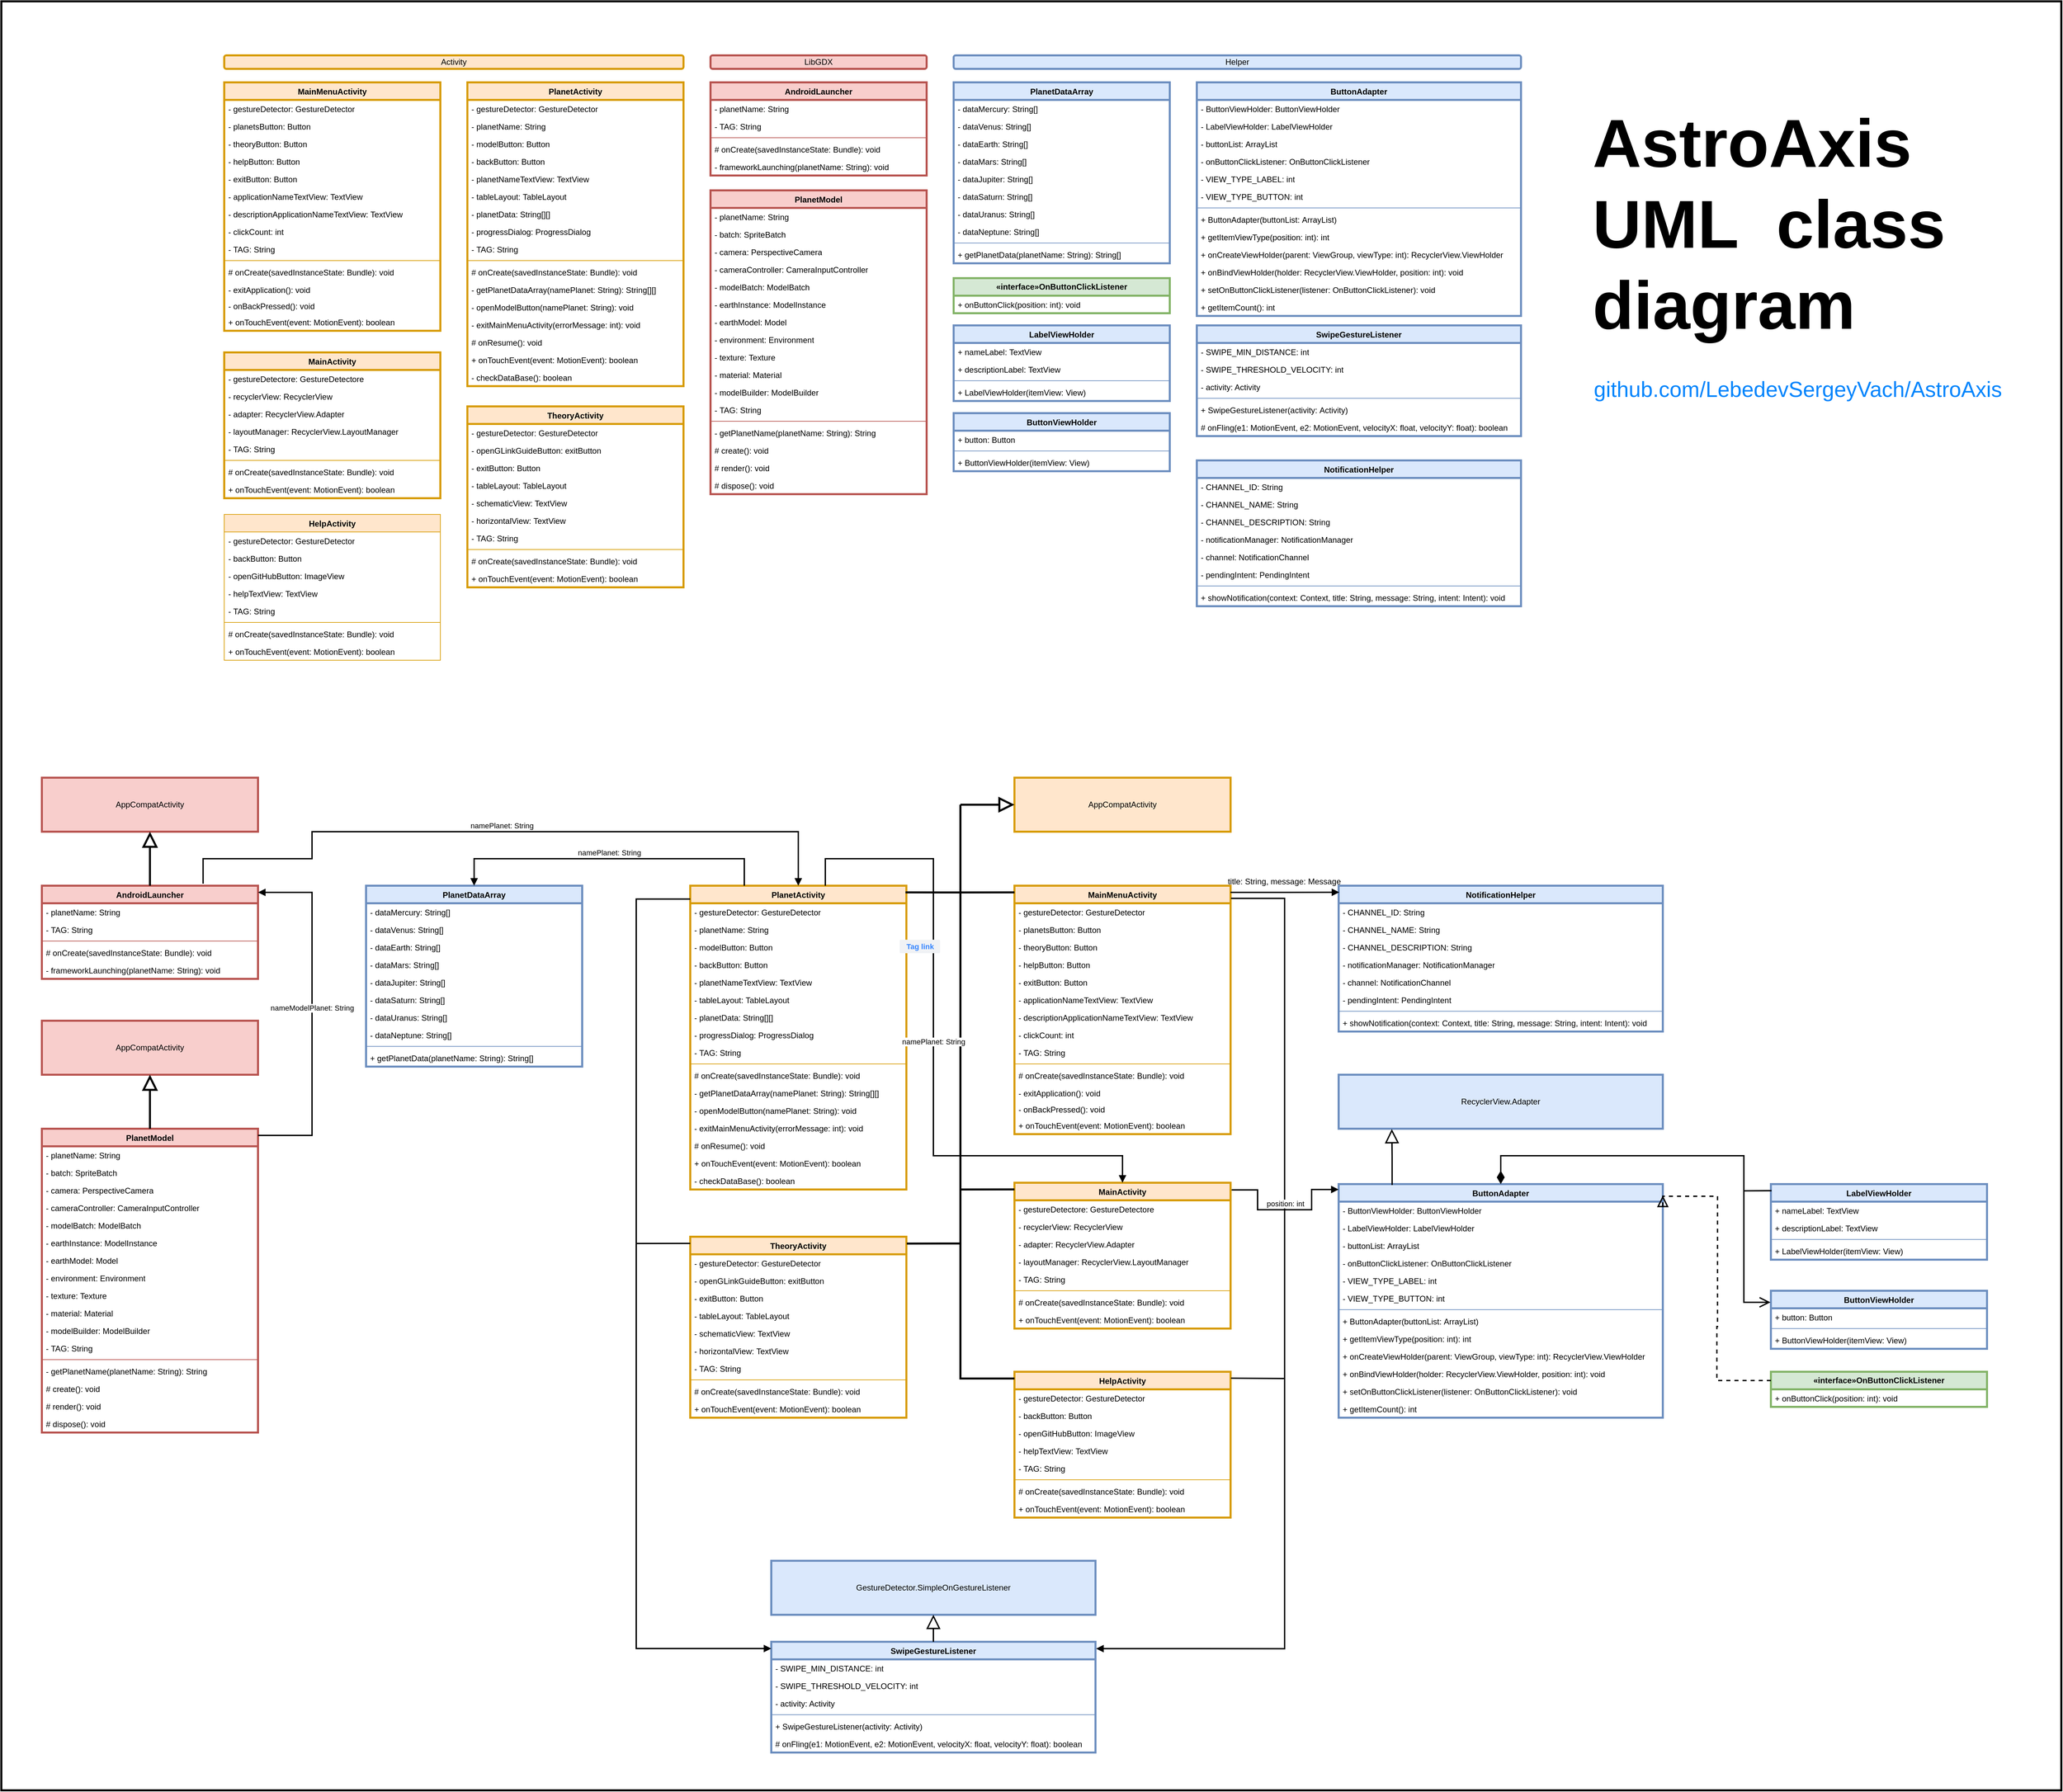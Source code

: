 <mxfile version="24.3.1" type="github">
  <diagram id="C5RBs43oDa-KdzZeNtuy" name="UML class diagram AstroAxis">
    <mxGraphModel dx="6643" dy="3030" grid="1" gridSize="10" guides="1" tooltips="1" connect="1" arrows="1" fold="1" page="0" pageScale="1" pageWidth="1169" pageHeight="827" background="none" math="0" shadow="0">
      <root>
        <mxCell id="WIyWlLk6GJQsqaUBKTNV-0" />
        <mxCell id="WIyWlLk6GJQsqaUBKTNV-1" parent="WIyWlLk6GJQsqaUBKTNV-0" />
        <mxCell id="wRxt9xt0DelHMcO0EMZ_-35" value="" style="rounded=0;whiteSpace=wrap;html=1;strokeWidth=3;perimeterSpacing=0;" vertex="1" parent="WIyWlLk6GJQsqaUBKTNV-1">
          <mxGeometry x="-1900" y="-270" width="3050" height="2650" as="geometry" />
        </mxCell>
        <mxCell id="BiXEdlDpQSQETtFxcU4u-22" value="MainActivity" style="swimlane;align=center;verticalAlign=top;childLayout=stackLayout;horizontal=1;startSize=26;horizontalStack=0;resizeParent=1;resizeParentMax=0;resizeLast=0;collapsible=1;marginBottom=0;whiteSpace=wrap;html=1;fillColor=#ffe6cc;strokeColor=#d79b00;strokeWidth=3;" parent="WIyWlLk6GJQsqaUBKTNV-1" vertex="1">
          <mxGeometry x="-1570" y="250" width="320" height="216" as="geometry" />
        </mxCell>
        <mxCell id="BiXEdlDpQSQETtFxcU4u-23" value="- gestureDetectore: GestureDetectore" style="text;strokeColor=none;fillColor=none;align=left;verticalAlign=top;spacingLeft=4;spacingRight=4;overflow=hidden;rotatable=0;points=[[0,0.5],[1,0.5]];portConstraint=eastwest;whiteSpace=wrap;html=1;" parent="BiXEdlDpQSQETtFxcU4u-22" vertex="1">
          <mxGeometry y="26" width="320" height="26" as="geometry" />
        </mxCell>
        <mxCell id="BiXEdlDpQSQETtFxcU4u-31" value="- recyclerView: RecyclerView" style="text;strokeColor=none;fillColor=none;align=left;verticalAlign=top;spacingLeft=4;spacingRight=4;overflow=hidden;rotatable=0;points=[[0,0.5],[1,0.5]];portConstraint=eastwest;whiteSpace=wrap;html=1;" parent="BiXEdlDpQSQETtFxcU4u-22" vertex="1">
          <mxGeometry y="52" width="320" height="26" as="geometry" />
        </mxCell>
        <mxCell id="BiXEdlDpQSQETtFxcU4u-32" value="- adapter: RecyclerView.Adapter" style="text;strokeColor=none;fillColor=none;align=left;verticalAlign=top;spacingLeft=4;spacingRight=4;overflow=hidden;rotatable=0;points=[[0,0.5],[1,0.5]];portConstraint=eastwest;whiteSpace=wrap;html=1;" parent="BiXEdlDpQSQETtFxcU4u-22" vertex="1">
          <mxGeometry y="78" width="320" height="26" as="geometry" />
        </mxCell>
        <mxCell id="BiXEdlDpQSQETtFxcU4u-35" value="- layoutManager: RecyclerView.LayoutManager" style="text;strokeColor=none;fillColor=none;align=left;verticalAlign=top;spacingLeft=4;spacingRight=4;overflow=hidden;rotatable=0;points=[[0,0.5],[1,0.5]];portConstraint=eastwest;whiteSpace=wrap;html=1;" parent="BiXEdlDpQSQETtFxcU4u-22" vertex="1">
          <mxGeometry y="104" width="320" height="26" as="geometry" />
        </mxCell>
        <mxCell id="BiXEdlDpQSQETtFxcU4u-33" value="- TAG: String" style="text;strokeColor=none;fillColor=none;align=left;verticalAlign=top;spacingLeft=4;spacingRight=4;overflow=hidden;rotatable=0;points=[[0,0.5],[1,0.5]];portConstraint=eastwest;whiteSpace=wrap;html=1;" parent="BiXEdlDpQSQETtFxcU4u-22" vertex="1">
          <mxGeometry y="130" width="320" height="26" as="geometry" />
        </mxCell>
        <mxCell id="BiXEdlDpQSQETtFxcU4u-24" value="" style="line;strokeWidth=1;fillColor=none;align=left;verticalAlign=middle;spacingTop=-1;spacingLeft=3;spacingRight=3;rotatable=0;labelPosition=right;points=[];portConstraint=eastwest;strokeColor=inherit;" parent="BiXEdlDpQSQETtFxcU4u-22" vertex="1">
          <mxGeometry y="156" width="320" height="8" as="geometry" />
        </mxCell>
        <mxCell id="BiXEdlDpQSQETtFxcU4u-25" value="# onCreate(savedInstanceState: Bundle): void" style="text;strokeColor=none;fillColor=none;align=left;verticalAlign=top;spacingLeft=4;spacingRight=4;overflow=hidden;rotatable=0;points=[[0,0.5],[1,0.5]];portConstraint=eastwest;whiteSpace=wrap;html=1;" parent="BiXEdlDpQSQETtFxcU4u-22" vertex="1">
          <mxGeometry y="164" width="320" height="26" as="geometry" />
        </mxCell>
        <mxCell id="BiXEdlDpQSQETtFxcU4u-34" value="+ onTouchEvent(event: MotionEvent): boolean" style="text;strokeColor=none;fillColor=none;align=left;verticalAlign=top;spacingLeft=4;spacingRight=4;overflow=hidden;rotatable=0;points=[[0,0.5],[1,0.5]];portConstraint=eastwest;whiteSpace=wrap;html=1;" parent="BiXEdlDpQSQETtFxcU4u-22" vertex="1">
          <mxGeometry y="190" width="320" height="26" as="geometry" />
        </mxCell>
        <mxCell id="BiXEdlDpQSQETtFxcU4u-36" value="HelpActivity" style="swimlane;align=center;verticalAlign=top;childLayout=stackLayout;horizontal=1;startSize=26;horizontalStack=0;resizeParent=1;resizeParentMax=0;resizeLast=0;collapsible=1;marginBottom=0;whiteSpace=wrap;html=1;fillColor=#ffe6cc;strokeColor=#d79b00;" parent="WIyWlLk6GJQsqaUBKTNV-1" vertex="1">
          <mxGeometry x="-1570" y="490" width="320" height="216" as="geometry" />
        </mxCell>
        <mxCell id="BiXEdlDpQSQETtFxcU4u-37" value="- gestureDetector: GestureDetector" style="text;strokeColor=none;fillColor=none;align=left;verticalAlign=top;spacingLeft=4;spacingRight=4;overflow=hidden;rotatable=0;points=[[0,0.5],[1,0.5]];portConstraint=eastwest;whiteSpace=wrap;html=1;strokeWidth=3;" parent="BiXEdlDpQSQETtFxcU4u-36" vertex="1">
          <mxGeometry y="26" width="320" height="26" as="geometry" />
        </mxCell>
        <mxCell id="BiXEdlDpQSQETtFxcU4u-40" value="- backButton: Button" style="text;strokeColor=none;fillColor=none;align=left;verticalAlign=top;spacingLeft=4;spacingRight=4;overflow=hidden;rotatable=0;points=[[0,0.5],[1,0.5]];portConstraint=eastwest;whiteSpace=wrap;html=1;" parent="BiXEdlDpQSQETtFxcU4u-36" vertex="1">
          <mxGeometry y="52" width="320" height="26" as="geometry" />
        </mxCell>
        <mxCell id="BiXEdlDpQSQETtFxcU4u-41" value="- openGitHubButton: ImageView" style="text;strokeColor=none;fillColor=none;align=left;verticalAlign=top;spacingLeft=4;spacingRight=4;overflow=hidden;rotatable=0;points=[[0,0.5],[1,0.5]];portConstraint=eastwest;whiteSpace=wrap;html=1;" parent="BiXEdlDpQSQETtFxcU4u-36" vertex="1">
          <mxGeometry y="78" width="320" height="26" as="geometry" />
        </mxCell>
        <mxCell id="BiXEdlDpQSQETtFxcU4u-42" value="- helpTextView: TextView" style="text;strokeColor=none;fillColor=none;align=left;verticalAlign=top;spacingLeft=4;spacingRight=4;overflow=hidden;rotatable=0;points=[[0,0.5],[1,0.5]];portConstraint=eastwest;whiteSpace=wrap;html=1;" parent="BiXEdlDpQSQETtFxcU4u-36" vertex="1">
          <mxGeometry y="104" width="320" height="26" as="geometry" />
        </mxCell>
        <mxCell id="BiXEdlDpQSQETtFxcU4u-43" value="- TAG: String" style="text;strokeColor=none;fillColor=none;align=left;verticalAlign=top;spacingLeft=4;spacingRight=4;overflow=hidden;rotatable=0;points=[[0,0.5],[1,0.5]];portConstraint=eastwest;whiteSpace=wrap;html=1;" parent="BiXEdlDpQSQETtFxcU4u-36" vertex="1">
          <mxGeometry y="130" width="320" height="26" as="geometry" />
        </mxCell>
        <mxCell id="BiXEdlDpQSQETtFxcU4u-38" value="" style="line;strokeWidth=1;fillColor=none;align=left;verticalAlign=middle;spacingTop=-1;spacingLeft=3;spacingRight=3;rotatable=0;labelPosition=right;points=[];portConstraint=eastwest;strokeColor=inherit;" parent="BiXEdlDpQSQETtFxcU4u-36" vertex="1">
          <mxGeometry y="156" width="320" height="8" as="geometry" />
        </mxCell>
        <mxCell id="BiXEdlDpQSQETtFxcU4u-44" value="# onCreate(savedInstanceState: Bundle): void" style="text;strokeColor=none;fillColor=none;align=left;verticalAlign=top;spacingLeft=4;spacingRight=4;overflow=hidden;rotatable=0;points=[[0,0.5],[1,0.5]];portConstraint=eastwest;whiteSpace=wrap;html=1;" parent="BiXEdlDpQSQETtFxcU4u-36" vertex="1">
          <mxGeometry y="164" width="320" height="26" as="geometry" />
        </mxCell>
        <mxCell id="BiXEdlDpQSQETtFxcU4u-45" value="+ onTouchEvent(event: MotionEvent): boolean" style="text;strokeColor=none;fillColor=none;align=left;verticalAlign=top;spacingLeft=4;spacingRight=4;overflow=hidden;rotatable=0;points=[[0,0.5],[1,0.5]];portConstraint=eastwest;whiteSpace=wrap;html=1;" parent="BiXEdlDpQSQETtFxcU4u-36" vertex="1">
          <mxGeometry y="190" width="320" height="26" as="geometry" />
        </mxCell>
        <mxCell id="BiXEdlDpQSQETtFxcU4u-46" value="Activity" style="rounded=1;whiteSpace=wrap;html=1;fillColor=#ffe6cc;strokeColor=#d79b00;strokeWidth=3;" parent="WIyWlLk6GJQsqaUBKTNV-1" vertex="1">
          <mxGeometry x="-1570" y="-190" width="680" height="20" as="geometry" />
        </mxCell>
        <mxCell id="BiXEdlDpQSQETtFxcU4u-48" value="MainMenuActivity" style="swimlane;align=center;verticalAlign=top;childLayout=stackLayout;horizontal=1;startSize=26;horizontalStack=0;resizeParent=1;resizeParentMax=0;resizeLast=0;collapsible=1;marginBottom=0;whiteSpace=wrap;html=1;fillColor=#ffe6cc;strokeColor=#d79b00;strokeWidth=3;" parent="WIyWlLk6GJQsqaUBKTNV-1" vertex="1">
          <mxGeometry x="-1570" y="-150" width="320" height="368" as="geometry" />
        </mxCell>
        <mxCell id="BiXEdlDpQSQETtFxcU4u-49" value="- gestureDetector: GestureDetector" style="text;strokeColor=none;fillColor=none;align=left;verticalAlign=top;spacingLeft=4;spacingRight=4;overflow=hidden;rotatable=0;points=[[0,0.5],[1,0.5]];portConstraint=eastwest;whiteSpace=wrap;html=1;" parent="BiXEdlDpQSQETtFxcU4u-48" vertex="1">
          <mxGeometry y="26" width="320" height="26" as="geometry" />
        </mxCell>
        <mxCell id="BiXEdlDpQSQETtFxcU4u-50" value="- planetsButton: Button" style="text;strokeColor=none;fillColor=none;align=left;verticalAlign=top;spacingLeft=4;spacingRight=4;overflow=hidden;rotatable=0;points=[[0,0.5],[1,0.5]];portConstraint=eastwest;whiteSpace=wrap;html=1;" parent="BiXEdlDpQSQETtFxcU4u-48" vertex="1">
          <mxGeometry y="52" width="320" height="26" as="geometry" />
        </mxCell>
        <mxCell id="BiXEdlDpQSQETtFxcU4u-51" value="- theoryButton: Button" style="text;strokeColor=none;fillColor=none;align=left;verticalAlign=top;spacingLeft=4;spacingRight=4;overflow=hidden;rotatable=0;points=[[0,0.5],[1,0.5]];portConstraint=eastwest;whiteSpace=wrap;html=1;" parent="BiXEdlDpQSQETtFxcU4u-48" vertex="1">
          <mxGeometry y="78" width="320" height="26" as="geometry" />
        </mxCell>
        <mxCell id="BiXEdlDpQSQETtFxcU4u-52" value="- helpButton: Button" style="text;strokeColor=none;fillColor=none;align=left;verticalAlign=top;spacingLeft=4;spacingRight=4;overflow=hidden;rotatable=0;points=[[0,0.5],[1,0.5]];portConstraint=eastwest;whiteSpace=wrap;html=1;" parent="BiXEdlDpQSQETtFxcU4u-48" vertex="1">
          <mxGeometry y="104" width="320" height="26" as="geometry" />
        </mxCell>
        <mxCell id="BiXEdlDpQSQETtFxcU4u-57" value="- exitButton: Button" style="text;strokeColor=none;fillColor=none;align=left;verticalAlign=top;spacingLeft=4;spacingRight=4;overflow=hidden;rotatable=0;points=[[0,0.5],[1,0.5]];portConstraint=eastwest;whiteSpace=wrap;html=1;" parent="BiXEdlDpQSQETtFxcU4u-48" vertex="1">
          <mxGeometry y="130" width="320" height="26" as="geometry" />
        </mxCell>
        <mxCell id="BiXEdlDpQSQETtFxcU4u-58" value="- applicationNameTextView: TextView" style="text;strokeColor=none;fillColor=none;align=left;verticalAlign=top;spacingLeft=4;spacingRight=4;overflow=hidden;rotatable=0;points=[[0,0.5],[1,0.5]];portConstraint=eastwest;whiteSpace=wrap;html=1;" parent="BiXEdlDpQSQETtFxcU4u-48" vertex="1">
          <mxGeometry y="156" width="320" height="26" as="geometry" />
        </mxCell>
        <mxCell id="BiXEdlDpQSQETtFxcU4u-59" value="- descriptionApplicationNameTextView: TextView" style="text;strokeColor=none;fillColor=none;align=left;verticalAlign=top;spacingLeft=4;spacingRight=4;overflow=hidden;rotatable=0;points=[[0,0.5],[1,0.5]];portConstraint=eastwest;whiteSpace=wrap;html=1;" parent="BiXEdlDpQSQETtFxcU4u-48" vertex="1">
          <mxGeometry y="182" width="320" height="26" as="geometry" />
        </mxCell>
        <mxCell id="BiXEdlDpQSQETtFxcU4u-60" value="- clickCount: int" style="text;strokeColor=none;fillColor=none;align=left;verticalAlign=top;spacingLeft=4;spacingRight=4;overflow=hidden;rotatable=0;points=[[0,0.5],[1,0.5]];portConstraint=eastwest;whiteSpace=wrap;html=1;" parent="BiXEdlDpQSQETtFxcU4u-48" vertex="1">
          <mxGeometry y="208" width="320" height="26" as="geometry" />
        </mxCell>
        <mxCell id="BiXEdlDpQSQETtFxcU4u-53" value="- TAG: String" style="text;strokeColor=none;fillColor=none;align=left;verticalAlign=top;spacingLeft=4;spacingRight=4;overflow=hidden;rotatable=0;points=[[0,0.5],[1,0.5]];portConstraint=eastwest;whiteSpace=wrap;html=1;" parent="BiXEdlDpQSQETtFxcU4u-48" vertex="1">
          <mxGeometry y="234" width="320" height="26" as="geometry" />
        </mxCell>
        <mxCell id="BiXEdlDpQSQETtFxcU4u-54" value="" style="line;strokeWidth=1;fillColor=none;align=left;verticalAlign=middle;spacingTop=-1;spacingLeft=3;spacingRight=3;rotatable=0;labelPosition=right;points=[];portConstraint=eastwest;strokeColor=inherit;" parent="BiXEdlDpQSQETtFxcU4u-48" vertex="1">
          <mxGeometry y="260" width="320" height="8" as="geometry" />
        </mxCell>
        <mxCell id="BiXEdlDpQSQETtFxcU4u-55" value="# onCreate(savedInstanceState: Bundle): void" style="text;strokeColor=none;fillColor=none;align=left;verticalAlign=top;spacingLeft=4;spacingRight=4;overflow=hidden;rotatable=0;points=[[0,0.5],[1,0.5]];portConstraint=eastwest;whiteSpace=wrap;html=1;" parent="BiXEdlDpQSQETtFxcU4u-48" vertex="1">
          <mxGeometry y="268" width="320" height="26" as="geometry" />
        </mxCell>
        <mxCell id="BiXEdlDpQSQETtFxcU4u-61" value="- exitApplication(): void" style="text;strokeColor=none;fillColor=none;align=left;verticalAlign=top;spacingLeft=4;spacingRight=4;overflow=hidden;rotatable=0;points=[[0,0.5],[1,0.5]];portConstraint=eastwest;whiteSpace=wrap;html=1;" parent="BiXEdlDpQSQETtFxcU4u-48" vertex="1">
          <mxGeometry y="294" width="320" height="24" as="geometry" />
        </mxCell>
        <mxCell id="BiXEdlDpQSQETtFxcU4u-62" value="- onBackPressed(): void" style="text;strokeColor=none;fillColor=none;align=left;verticalAlign=top;spacingLeft=4;spacingRight=4;overflow=hidden;rotatable=0;points=[[0,0.5],[1,0.5]];portConstraint=eastwest;whiteSpace=wrap;html=1;" parent="BiXEdlDpQSQETtFxcU4u-48" vertex="1">
          <mxGeometry y="318" width="320" height="24" as="geometry" />
        </mxCell>
        <mxCell id="BiXEdlDpQSQETtFxcU4u-56" value="+ onTouchEvent(event: MotionEvent): boolean" style="text;strokeColor=none;fillColor=none;align=left;verticalAlign=top;spacingLeft=4;spacingRight=4;overflow=hidden;rotatable=0;points=[[0,0.5],[1,0.5]];portConstraint=eastwest;whiteSpace=wrap;html=1;" parent="BiXEdlDpQSQETtFxcU4u-48" vertex="1">
          <mxGeometry y="342" width="320" height="26" as="geometry" />
        </mxCell>
        <mxCell id="BiXEdlDpQSQETtFxcU4u-64" value="PlanetActivity" style="swimlane;align=center;verticalAlign=top;childLayout=stackLayout;horizontal=1;startSize=26;horizontalStack=0;resizeParent=1;resizeParentMax=0;resizeLast=0;collapsible=1;marginBottom=0;whiteSpace=wrap;html=1;fillColor=#ffe6cc;strokeColor=#d79b00;strokeWidth=3;" parent="WIyWlLk6GJQsqaUBKTNV-1" vertex="1">
          <mxGeometry x="-1210" y="-150" width="320" height="450" as="geometry" />
        </mxCell>
        <mxCell id="BiXEdlDpQSQETtFxcU4u-65" value="- gestureDetector: GestureDetector" style="text;strokeColor=none;fillColor=none;align=left;verticalAlign=top;spacingLeft=4;spacingRight=4;overflow=hidden;rotatable=0;points=[[0,0.5],[1,0.5]];portConstraint=eastwest;whiteSpace=wrap;html=1;" parent="BiXEdlDpQSQETtFxcU4u-64" vertex="1">
          <mxGeometry y="26" width="320" height="26" as="geometry" />
        </mxCell>
        <mxCell id="BiXEdlDpQSQETtFxcU4u-66" value="- planetName: String" style="text;strokeColor=none;fillColor=none;align=left;verticalAlign=top;spacingLeft=4;spacingRight=4;overflow=hidden;rotatable=0;points=[[0,0.5],[1,0.5]];portConstraint=eastwest;whiteSpace=wrap;html=1;" parent="BiXEdlDpQSQETtFxcU4u-64" vertex="1">
          <mxGeometry y="52" width="320" height="26" as="geometry" />
        </mxCell>
        <mxCell id="BiXEdlDpQSQETtFxcU4u-67" value="- modelButton: Button" style="text;strokeColor=none;fillColor=none;align=left;verticalAlign=top;spacingLeft=4;spacingRight=4;overflow=hidden;rotatable=0;points=[[0,0.5],[1,0.5]];portConstraint=eastwest;whiteSpace=wrap;html=1;" parent="BiXEdlDpQSQETtFxcU4u-64" vertex="1">
          <mxGeometry y="78" width="320" height="26" as="geometry" />
        </mxCell>
        <mxCell id="BiXEdlDpQSQETtFxcU4u-68" value="- backButton: Button" style="text;strokeColor=none;fillColor=none;align=left;verticalAlign=top;spacingLeft=4;spacingRight=4;overflow=hidden;rotatable=0;points=[[0,0.5],[1,0.5]];portConstraint=eastwest;whiteSpace=wrap;html=1;" parent="BiXEdlDpQSQETtFxcU4u-64" vertex="1">
          <mxGeometry y="104" width="320" height="26" as="geometry" />
        </mxCell>
        <mxCell id="BiXEdlDpQSQETtFxcU4u-75" value="- planetNameTextView: TextView" style="text;strokeColor=none;fillColor=none;align=left;verticalAlign=top;spacingLeft=4;spacingRight=4;overflow=hidden;rotatable=0;points=[[0,0.5],[1,0.5]];portConstraint=eastwest;whiteSpace=wrap;html=1;" parent="BiXEdlDpQSQETtFxcU4u-64" vertex="1">
          <mxGeometry y="130" width="320" height="26" as="geometry" />
        </mxCell>
        <mxCell id="BiXEdlDpQSQETtFxcU4u-76" value="- tableLayout: TableLayout" style="text;strokeColor=none;fillColor=none;align=left;verticalAlign=top;spacingLeft=4;spacingRight=4;overflow=hidden;rotatable=0;points=[[0,0.5],[1,0.5]];portConstraint=eastwest;whiteSpace=wrap;html=1;" parent="BiXEdlDpQSQETtFxcU4u-64" vertex="1">
          <mxGeometry y="156" width="320" height="26" as="geometry" />
        </mxCell>
        <mxCell id="BiXEdlDpQSQETtFxcU4u-77" value="- planetData: String[][]" style="text;strokeColor=none;fillColor=none;align=left;verticalAlign=top;spacingLeft=4;spacingRight=4;overflow=hidden;rotatable=0;points=[[0,0.5],[1,0.5]];portConstraint=eastwest;whiteSpace=wrap;html=1;" parent="BiXEdlDpQSQETtFxcU4u-64" vertex="1">
          <mxGeometry y="182" width="320" height="26" as="geometry" />
        </mxCell>
        <mxCell id="BiXEdlDpQSQETtFxcU4u-73" value="- progressDialog: ProgressDialog" style="text;strokeColor=none;fillColor=none;align=left;verticalAlign=top;spacingLeft=4;spacingRight=4;overflow=hidden;rotatable=0;points=[[0,0.5],[1,0.5]];portConstraint=eastwest;whiteSpace=wrap;html=1;" parent="BiXEdlDpQSQETtFxcU4u-64" vertex="1">
          <mxGeometry y="208" width="320" height="26" as="geometry" />
        </mxCell>
        <mxCell id="BiXEdlDpQSQETtFxcU4u-69" value="- TAG: String" style="text;strokeColor=none;fillColor=none;align=left;verticalAlign=top;spacingLeft=4;spacingRight=4;overflow=hidden;rotatable=0;points=[[0,0.5],[1,0.5]];portConstraint=eastwest;whiteSpace=wrap;html=1;" parent="BiXEdlDpQSQETtFxcU4u-64" vertex="1">
          <mxGeometry y="234" width="320" height="26" as="geometry" />
        </mxCell>
        <mxCell id="BiXEdlDpQSQETtFxcU4u-70" value="" style="line;strokeWidth=1;fillColor=none;align=left;verticalAlign=middle;spacingTop=-1;spacingLeft=3;spacingRight=3;rotatable=0;labelPosition=right;points=[];portConstraint=eastwest;strokeColor=inherit;" parent="BiXEdlDpQSQETtFxcU4u-64" vertex="1">
          <mxGeometry y="260" width="320" height="8" as="geometry" />
        </mxCell>
        <mxCell id="BiXEdlDpQSQETtFxcU4u-71" value="# onCreate(savedInstanceState: Bundle): void" style="text;strokeColor=none;fillColor=none;align=left;verticalAlign=top;spacingLeft=4;spacingRight=4;overflow=hidden;rotatable=0;points=[[0,0.5],[1,0.5]];portConstraint=eastwest;whiteSpace=wrap;html=1;" parent="BiXEdlDpQSQETtFxcU4u-64" vertex="1">
          <mxGeometry y="268" width="320" height="26" as="geometry" />
        </mxCell>
        <mxCell id="BiXEdlDpQSQETtFxcU4u-78" value="- getPlanetDataArray(namePlanet: String): String[][]" style="text;strokeColor=none;fillColor=none;align=left;verticalAlign=top;spacingLeft=4;spacingRight=4;overflow=hidden;rotatable=0;points=[[0,0.5],[1,0.5]];portConstraint=eastwest;whiteSpace=wrap;html=1;" parent="BiXEdlDpQSQETtFxcU4u-64" vertex="1">
          <mxGeometry y="294" width="320" height="26" as="geometry" />
        </mxCell>
        <mxCell id="BiXEdlDpQSQETtFxcU4u-81" value="- openModelButton(namePlanet: String): void" style="text;strokeColor=none;fillColor=none;align=left;verticalAlign=top;spacingLeft=4;spacingRight=4;overflow=hidden;rotatable=0;points=[[0,0.5],[1,0.5]];portConstraint=eastwest;whiteSpace=wrap;html=1;" parent="BiXEdlDpQSQETtFxcU4u-64" vertex="1">
          <mxGeometry y="320" width="320" height="26" as="geometry" />
        </mxCell>
        <mxCell id="BiXEdlDpQSQETtFxcU4u-82" value="- exitMainMenuActivity(errorMessage: int): void" style="text;strokeColor=none;fillColor=none;align=left;verticalAlign=top;spacingLeft=4;spacingRight=4;overflow=hidden;rotatable=0;points=[[0,0.5],[1,0.5]];portConstraint=eastwest;whiteSpace=wrap;html=1;" parent="BiXEdlDpQSQETtFxcU4u-64" vertex="1">
          <mxGeometry y="346" width="320" height="26" as="geometry" />
        </mxCell>
        <mxCell id="BiXEdlDpQSQETtFxcU4u-83" value="# onResume(): void" style="text;strokeColor=none;fillColor=none;align=left;verticalAlign=top;spacingLeft=4;spacingRight=4;overflow=hidden;rotatable=0;points=[[0,0.5],[1,0.5]];portConstraint=eastwest;whiteSpace=wrap;html=1;" parent="BiXEdlDpQSQETtFxcU4u-64" vertex="1">
          <mxGeometry y="372" width="320" height="26" as="geometry" />
        </mxCell>
        <mxCell id="BiXEdlDpQSQETtFxcU4u-72" value="+ onTouchEvent(event: MotionEvent): boolean" style="text;strokeColor=none;fillColor=none;align=left;verticalAlign=top;spacingLeft=4;spacingRight=4;overflow=hidden;rotatable=0;points=[[0,0.5],[1,0.5]];portConstraint=eastwest;whiteSpace=wrap;html=1;" parent="BiXEdlDpQSQETtFxcU4u-64" vertex="1">
          <mxGeometry y="398" width="320" height="26" as="geometry" />
        </mxCell>
        <mxCell id="BiXEdlDpQSQETtFxcU4u-84" value="- checkDataBase(): boolean" style="text;strokeColor=none;fillColor=none;align=left;verticalAlign=top;spacingLeft=4;spacingRight=4;overflow=hidden;rotatable=0;points=[[0,0.5],[1,0.5]];portConstraint=eastwest;whiteSpace=wrap;html=1;" parent="BiXEdlDpQSQETtFxcU4u-64" vertex="1">
          <mxGeometry y="424" width="320" height="26" as="geometry" />
        </mxCell>
        <mxCell id="BiXEdlDpQSQETtFxcU4u-85" value="TheoryActivity" style="swimlane;align=center;verticalAlign=top;childLayout=stackLayout;horizontal=1;startSize=26;horizontalStack=0;resizeParent=1;resizeParentMax=0;resizeLast=0;collapsible=1;marginBottom=0;whiteSpace=wrap;html=1;fillColor=#ffe6cc;strokeColor=#d79b00;strokeWidth=3;" parent="WIyWlLk6GJQsqaUBKTNV-1" vertex="1">
          <mxGeometry x="-1210" y="330" width="320" height="268" as="geometry" />
        </mxCell>
        <mxCell id="BiXEdlDpQSQETtFxcU4u-86" value="- gestureDetector: GestureDetector" style="text;strokeColor=none;fillColor=none;align=left;verticalAlign=top;spacingLeft=4;spacingRight=4;overflow=hidden;rotatable=0;points=[[0,0.5],[1,0.5]];portConstraint=eastwest;whiteSpace=wrap;html=1;" parent="BiXEdlDpQSQETtFxcU4u-85" vertex="1">
          <mxGeometry y="26" width="320" height="26" as="geometry" />
        </mxCell>
        <mxCell id="BiXEdlDpQSQETtFxcU4u-87" value="- openGLinkGuideButton: exitButton" style="text;strokeColor=none;fillColor=none;align=left;verticalAlign=top;spacingLeft=4;spacingRight=4;overflow=hidden;rotatable=0;points=[[0,0.5],[1,0.5]];portConstraint=eastwest;whiteSpace=wrap;html=1;" parent="BiXEdlDpQSQETtFxcU4u-85" vertex="1">
          <mxGeometry y="52" width="320" height="26" as="geometry" />
        </mxCell>
        <mxCell id="BiXEdlDpQSQETtFxcU4u-88" value="- exitButton: Button" style="text;strokeColor=none;fillColor=none;align=left;verticalAlign=top;spacingLeft=4;spacingRight=4;overflow=hidden;rotatable=0;points=[[0,0.5],[1,0.5]];portConstraint=eastwest;whiteSpace=wrap;html=1;" parent="BiXEdlDpQSQETtFxcU4u-85" vertex="1">
          <mxGeometry y="78" width="320" height="26" as="geometry" />
        </mxCell>
        <mxCell id="BiXEdlDpQSQETtFxcU4u-89" value="- tableLayout: TableLayout" style="text;strokeColor=none;fillColor=none;align=left;verticalAlign=top;spacingLeft=4;spacingRight=4;overflow=hidden;rotatable=0;points=[[0,0.5],[1,0.5]];portConstraint=eastwest;whiteSpace=wrap;html=1;" parent="BiXEdlDpQSQETtFxcU4u-85" vertex="1">
          <mxGeometry y="104" width="320" height="26" as="geometry" />
        </mxCell>
        <mxCell id="BiXEdlDpQSQETtFxcU4u-94" value="- schematicView: TextView" style="text;strokeColor=none;fillColor=none;align=left;verticalAlign=top;spacingLeft=4;spacingRight=4;overflow=hidden;rotatable=0;points=[[0,0.5],[1,0.5]];portConstraint=eastwest;whiteSpace=wrap;html=1;" parent="BiXEdlDpQSQETtFxcU4u-85" vertex="1">
          <mxGeometry y="130" width="320" height="26" as="geometry" />
        </mxCell>
        <mxCell id="BiXEdlDpQSQETtFxcU4u-95" value="- horizontalView: TextView" style="text;strokeColor=none;fillColor=none;align=left;verticalAlign=top;spacingLeft=4;spacingRight=4;overflow=hidden;rotatable=0;points=[[0,0.5],[1,0.5]];portConstraint=eastwest;whiteSpace=wrap;html=1;" parent="BiXEdlDpQSQETtFxcU4u-85" vertex="1">
          <mxGeometry y="156" width="320" height="26" as="geometry" />
        </mxCell>
        <mxCell id="BiXEdlDpQSQETtFxcU4u-90" value="- TAG: String" style="text;strokeColor=none;fillColor=none;align=left;verticalAlign=top;spacingLeft=4;spacingRight=4;overflow=hidden;rotatable=0;points=[[0,0.5],[1,0.5]];portConstraint=eastwest;whiteSpace=wrap;html=1;" parent="BiXEdlDpQSQETtFxcU4u-85" vertex="1">
          <mxGeometry y="182" width="320" height="26" as="geometry" />
        </mxCell>
        <mxCell id="BiXEdlDpQSQETtFxcU4u-91" value="" style="line;strokeWidth=1;fillColor=none;align=left;verticalAlign=middle;spacingTop=-1;spacingLeft=3;spacingRight=3;rotatable=0;labelPosition=right;points=[];portConstraint=eastwest;strokeColor=inherit;" parent="BiXEdlDpQSQETtFxcU4u-85" vertex="1">
          <mxGeometry y="208" width="320" height="8" as="geometry" />
        </mxCell>
        <mxCell id="BiXEdlDpQSQETtFxcU4u-92" value="# onCreate(savedInstanceState: Bundle): void" style="text;strokeColor=none;fillColor=none;align=left;verticalAlign=top;spacingLeft=4;spacingRight=4;overflow=hidden;rotatable=0;points=[[0,0.5],[1,0.5]];portConstraint=eastwest;whiteSpace=wrap;html=1;" parent="BiXEdlDpQSQETtFxcU4u-85" vertex="1">
          <mxGeometry y="216" width="320" height="26" as="geometry" />
        </mxCell>
        <mxCell id="BiXEdlDpQSQETtFxcU4u-93" value="+ onTouchEvent(event: MotionEvent): boolean" style="text;strokeColor=none;fillColor=none;align=left;verticalAlign=top;spacingLeft=4;spacingRight=4;overflow=hidden;rotatable=0;points=[[0,0.5],[1,0.5]];portConstraint=eastwest;whiteSpace=wrap;html=1;" parent="BiXEdlDpQSQETtFxcU4u-85" vertex="1">
          <mxGeometry y="242" width="320" height="26" as="geometry" />
        </mxCell>
        <mxCell id="BiXEdlDpQSQETtFxcU4u-96" value="LibGDX" style="rounded=1;whiteSpace=wrap;html=1;fillColor=#f8cecc;strokeColor=#b85450;strokeWidth=3;" parent="WIyWlLk6GJQsqaUBKTNV-1" vertex="1">
          <mxGeometry x="-850" y="-190" width="320" height="20" as="geometry" />
        </mxCell>
        <mxCell id="BiXEdlDpQSQETtFxcU4u-97" value="AndroidLauncher" style="swimlane;align=center;verticalAlign=top;childLayout=stackLayout;horizontal=1;startSize=26;horizontalStack=0;resizeParent=1;resizeParentMax=0;resizeLast=0;collapsible=1;marginBottom=0;whiteSpace=wrap;html=1;fillColor=#f8cecc;strokeColor=#b85450;strokeWidth=3;" parent="WIyWlLk6GJQsqaUBKTNV-1" vertex="1">
          <mxGeometry x="-850" y="-150" width="320" height="138" as="geometry" />
        </mxCell>
        <mxCell id="BiXEdlDpQSQETtFxcU4u-98" value="- planetName: String" style="text;strokeColor=none;fillColor=none;align=left;verticalAlign=top;spacingLeft=4;spacingRight=4;overflow=hidden;rotatable=0;points=[[0,0.5],[1,0.5]];portConstraint=eastwest;whiteSpace=wrap;html=1;" parent="BiXEdlDpQSQETtFxcU4u-97" vertex="1">
          <mxGeometry y="26" width="320" height="26" as="geometry" />
        </mxCell>
        <mxCell id="BiXEdlDpQSQETtFxcU4u-102" value="- TAG: String" style="text;strokeColor=none;fillColor=none;align=left;verticalAlign=top;spacingLeft=4;spacingRight=4;overflow=hidden;rotatable=0;points=[[0,0.5],[1,0.5]];portConstraint=eastwest;whiteSpace=wrap;html=1;" parent="BiXEdlDpQSQETtFxcU4u-97" vertex="1">
          <mxGeometry y="52" width="320" height="26" as="geometry" />
        </mxCell>
        <mxCell id="BiXEdlDpQSQETtFxcU4u-103" value="" style="line;strokeWidth=1;fillColor=none;align=left;verticalAlign=middle;spacingTop=-1;spacingLeft=3;spacingRight=3;rotatable=0;labelPosition=right;points=[];portConstraint=eastwest;strokeColor=inherit;" parent="BiXEdlDpQSQETtFxcU4u-97" vertex="1">
          <mxGeometry y="78" width="320" height="8" as="geometry" />
        </mxCell>
        <mxCell id="BiXEdlDpQSQETtFxcU4u-104" value="# onCreate(savedInstanceState: Bundle): void" style="text;strokeColor=none;fillColor=none;align=left;verticalAlign=top;spacingLeft=4;spacingRight=4;overflow=hidden;rotatable=0;points=[[0,0.5],[1,0.5]];portConstraint=eastwest;whiteSpace=wrap;html=1;" parent="BiXEdlDpQSQETtFxcU4u-97" vertex="1">
          <mxGeometry y="86" width="320" height="26" as="geometry" />
        </mxCell>
        <mxCell id="BiXEdlDpQSQETtFxcU4u-105" value="- frameworkLaunching(planetName: String): void" style="text;strokeColor=none;fillColor=none;align=left;verticalAlign=top;spacingLeft=4;spacingRight=4;overflow=hidden;rotatable=0;points=[[0,0.5],[1,0.5]];portConstraint=eastwest;whiteSpace=wrap;html=1;" parent="BiXEdlDpQSQETtFxcU4u-97" vertex="1">
          <mxGeometry y="112" width="320" height="26" as="geometry" />
        </mxCell>
        <mxCell id="BiXEdlDpQSQETtFxcU4u-117" value="PlanetModel" style="swimlane;align=center;verticalAlign=top;childLayout=stackLayout;horizontal=1;startSize=26;horizontalStack=0;resizeParent=1;resizeParentMax=0;resizeLast=0;collapsible=1;marginBottom=0;whiteSpace=wrap;html=1;fillColor=#f8cecc;strokeColor=#b85450;strokeWidth=3;" parent="WIyWlLk6GJQsqaUBKTNV-1" vertex="1">
          <mxGeometry x="-850" y="10" width="320" height="450" as="geometry" />
        </mxCell>
        <mxCell id="BiXEdlDpQSQETtFxcU4u-134" value="- planetName: String" style="text;strokeColor=none;fillColor=none;align=left;verticalAlign=top;spacingLeft=4;spacingRight=4;overflow=hidden;rotatable=0;points=[[0,0.5],[1,0.5]];portConstraint=eastwest;whiteSpace=wrap;html=1;" parent="BiXEdlDpQSQETtFxcU4u-117" vertex="1">
          <mxGeometry y="26" width="320" height="26" as="geometry" />
        </mxCell>
        <mxCell id="BiXEdlDpQSQETtFxcU4u-135" value="- batch: SpriteBatch" style="text;strokeColor=none;fillColor=none;align=left;verticalAlign=top;spacingLeft=4;spacingRight=4;overflow=hidden;rotatable=0;points=[[0,0.5],[1,0.5]];portConstraint=eastwest;whiteSpace=wrap;html=1;" parent="BiXEdlDpQSQETtFxcU4u-117" vertex="1">
          <mxGeometry y="52" width="320" height="26" as="geometry" />
        </mxCell>
        <mxCell id="BiXEdlDpQSQETtFxcU4u-118" value="- camera: PerspectiveCamera" style="text;strokeColor=none;fillColor=none;align=left;verticalAlign=top;spacingLeft=4;spacingRight=4;overflow=hidden;rotatable=0;points=[[0,0.5],[1,0.5]];portConstraint=eastwest;whiteSpace=wrap;html=1;" parent="BiXEdlDpQSQETtFxcU4u-117" vertex="1">
          <mxGeometry y="78" width="320" height="26" as="geometry" />
        </mxCell>
        <mxCell id="BiXEdlDpQSQETtFxcU4u-119" value="- cameraController: CameraInputController" style="text;strokeColor=none;fillColor=none;align=left;verticalAlign=top;spacingLeft=4;spacingRight=4;overflow=hidden;rotatable=0;points=[[0,0.5],[1,0.5]];portConstraint=eastwest;whiteSpace=wrap;html=1;" parent="BiXEdlDpQSQETtFxcU4u-117" vertex="1">
          <mxGeometry y="104" width="320" height="26" as="geometry" />
        </mxCell>
        <mxCell id="BiXEdlDpQSQETtFxcU4u-120" value="- modelBatch: ModelBatch" style="text;strokeColor=none;fillColor=none;align=left;verticalAlign=top;spacingLeft=4;spacingRight=4;overflow=hidden;rotatable=0;points=[[0,0.5],[1,0.5]];portConstraint=eastwest;whiteSpace=wrap;html=1;" parent="BiXEdlDpQSQETtFxcU4u-117" vertex="1">
          <mxGeometry y="130" width="320" height="26" as="geometry" />
        </mxCell>
        <mxCell id="BiXEdlDpQSQETtFxcU4u-121" value="- earthInstance: ModelInstance" style="text;strokeColor=none;fillColor=none;align=left;verticalAlign=top;spacingLeft=4;spacingRight=4;overflow=hidden;rotatable=0;points=[[0,0.5],[1,0.5]];portConstraint=eastwest;whiteSpace=wrap;html=1;" parent="BiXEdlDpQSQETtFxcU4u-117" vertex="1">
          <mxGeometry y="156" width="320" height="26" as="geometry" />
        </mxCell>
        <mxCell id="BiXEdlDpQSQETtFxcU4u-122" value="- earthModel: Model" style="text;strokeColor=none;fillColor=none;align=left;verticalAlign=top;spacingLeft=4;spacingRight=4;overflow=hidden;rotatable=0;points=[[0,0.5],[1,0.5]];portConstraint=eastwest;whiteSpace=wrap;html=1;" parent="BiXEdlDpQSQETtFxcU4u-117" vertex="1">
          <mxGeometry y="182" width="320" height="26" as="geometry" />
        </mxCell>
        <mxCell id="BiXEdlDpQSQETtFxcU4u-123" value="- environment: Environment" style="text;strokeColor=none;fillColor=none;align=left;verticalAlign=top;spacingLeft=4;spacingRight=4;overflow=hidden;rotatable=0;points=[[0,0.5],[1,0.5]];portConstraint=eastwest;whiteSpace=wrap;html=1;" parent="BiXEdlDpQSQETtFxcU4u-117" vertex="1">
          <mxGeometry y="208" width="320" height="26" as="geometry" />
        </mxCell>
        <mxCell id="BiXEdlDpQSQETtFxcU4u-124" value="- texture: Texture" style="text;strokeColor=none;fillColor=none;align=left;verticalAlign=top;spacingLeft=4;spacingRight=4;overflow=hidden;rotatable=0;points=[[0,0.5],[1,0.5]];portConstraint=eastwest;whiteSpace=wrap;html=1;" parent="BiXEdlDpQSQETtFxcU4u-117" vertex="1">
          <mxGeometry y="234" width="320" height="26" as="geometry" />
        </mxCell>
        <mxCell id="BiXEdlDpQSQETtFxcU4u-125" value="- material: Material" style="text;strokeColor=none;fillColor=none;align=left;verticalAlign=top;spacingLeft=4;spacingRight=4;overflow=hidden;rotatable=0;points=[[0,0.5],[1,0.5]];portConstraint=eastwest;whiteSpace=wrap;html=1;" parent="BiXEdlDpQSQETtFxcU4u-117" vertex="1">
          <mxGeometry y="260" width="320" height="26" as="geometry" />
        </mxCell>
        <mxCell id="BiXEdlDpQSQETtFxcU4u-126" value="- modelBuilder: ModelBuilder" style="text;strokeColor=none;fillColor=none;align=left;verticalAlign=top;spacingLeft=4;spacingRight=4;overflow=hidden;rotatable=0;points=[[0,0.5],[1,0.5]];portConstraint=eastwest;whiteSpace=wrap;html=1;" parent="BiXEdlDpQSQETtFxcU4u-117" vertex="1">
          <mxGeometry y="286" width="320" height="26" as="geometry" />
        </mxCell>
        <mxCell id="BiXEdlDpQSQETtFxcU4u-127" value="- TAG: String" style="text;strokeColor=none;fillColor=none;align=left;verticalAlign=top;spacingLeft=4;spacingRight=4;overflow=hidden;rotatable=0;points=[[0,0.5],[1,0.5]];portConstraint=eastwest;whiteSpace=wrap;html=1;" parent="BiXEdlDpQSQETtFxcU4u-117" vertex="1">
          <mxGeometry y="312" width="320" height="26" as="geometry" />
        </mxCell>
        <mxCell id="BiXEdlDpQSQETtFxcU4u-128" value="" style="line;strokeWidth=1;fillColor=none;align=left;verticalAlign=middle;spacingTop=-1;spacingLeft=3;spacingRight=3;rotatable=0;labelPosition=right;points=[];portConstraint=eastwest;strokeColor=inherit;" parent="BiXEdlDpQSQETtFxcU4u-117" vertex="1">
          <mxGeometry y="338" width="320" height="8" as="geometry" />
        </mxCell>
        <mxCell id="BiXEdlDpQSQETtFxcU4u-129" value="- getPlanetName(planetName: String): String" style="text;strokeColor=none;fillColor=none;align=left;verticalAlign=top;spacingLeft=4;spacingRight=4;overflow=hidden;rotatable=0;points=[[0,0.5],[1,0.5]];portConstraint=eastwest;whiteSpace=wrap;html=1;" parent="BiXEdlDpQSQETtFxcU4u-117" vertex="1">
          <mxGeometry y="346" width="320" height="26" as="geometry" />
        </mxCell>
        <mxCell id="BiXEdlDpQSQETtFxcU4u-130" value="# create(): void" style="text;strokeColor=none;fillColor=none;align=left;verticalAlign=top;spacingLeft=4;spacingRight=4;overflow=hidden;rotatable=0;points=[[0,0.5],[1,0.5]];portConstraint=eastwest;whiteSpace=wrap;html=1;" parent="BiXEdlDpQSQETtFxcU4u-117" vertex="1">
          <mxGeometry y="372" width="320" height="26" as="geometry" />
        </mxCell>
        <mxCell id="BiXEdlDpQSQETtFxcU4u-131" value="# render(): void" style="text;strokeColor=none;fillColor=none;align=left;verticalAlign=top;spacingLeft=4;spacingRight=4;overflow=hidden;rotatable=0;points=[[0,0.5],[1,0.5]];portConstraint=eastwest;whiteSpace=wrap;html=1;" parent="BiXEdlDpQSQETtFxcU4u-117" vertex="1">
          <mxGeometry y="398" width="320" height="26" as="geometry" />
        </mxCell>
        <mxCell id="BiXEdlDpQSQETtFxcU4u-132" value="# dispose(): void" style="text;strokeColor=none;fillColor=none;align=left;verticalAlign=top;spacingLeft=4;spacingRight=4;overflow=hidden;rotatable=0;points=[[0,0.5],[1,0.5]];portConstraint=eastwest;whiteSpace=wrap;html=1;" parent="BiXEdlDpQSQETtFxcU4u-117" vertex="1">
          <mxGeometry y="424" width="320" height="26" as="geometry" />
        </mxCell>
        <mxCell id="BiXEdlDpQSQETtFxcU4u-136" value="Helper" style="rounded=1;whiteSpace=wrap;html=1;fillColor=#dae8fc;strokeColor=#6c8ebf;strokeWidth=3;" parent="WIyWlLk6GJQsqaUBKTNV-1" vertex="1">
          <mxGeometry x="-490" y="-190" width="840" height="20" as="geometry" />
        </mxCell>
        <mxCell id="BiXEdlDpQSQETtFxcU4u-137" value="PlanetDataArray" style="swimlane;align=center;verticalAlign=top;childLayout=stackLayout;horizontal=1;startSize=26;horizontalStack=0;resizeParent=1;resizeParentMax=0;resizeLast=0;collapsible=1;marginBottom=0;whiteSpace=wrap;html=1;fillColor=#dae8fc;strokeColor=#6c8ebf;strokeWidth=3;" parent="WIyWlLk6GJQsqaUBKTNV-1" vertex="1">
          <mxGeometry x="-490" y="-150" width="320" height="268" as="geometry" />
        </mxCell>
        <mxCell id="BiXEdlDpQSQETtFxcU4u-138" value="- dataMercury: String[]" style="text;strokeColor=none;fillColor=none;align=left;verticalAlign=top;spacingLeft=4;spacingRight=4;overflow=hidden;rotatable=0;points=[[0,0.5],[1,0.5]];portConstraint=eastwest;whiteSpace=wrap;html=1;" parent="BiXEdlDpQSQETtFxcU4u-137" vertex="1">
          <mxGeometry y="26" width="320" height="26" as="geometry" />
        </mxCell>
        <mxCell id="BiXEdlDpQSQETtFxcU4u-143" value="- dataVenus: String[]" style="text;strokeColor=none;fillColor=none;align=left;verticalAlign=top;spacingLeft=4;spacingRight=4;overflow=hidden;rotatable=0;points=[[0,0.5],[1,0.5]];portConstraint=eastwest;whiteSpace=wrap;html=1;" parent="BiXEdlDpQSQETtFxcU4u-137" vertex="1">
          <mxGeometry y="52" width="320" height="26" as="geometry" />
        </mxCell>
        <mxCell id="BiXEdlDpQSQETtFxcU4u-147" value="- dataEarth: String[]" style="text;strokeColor=none;fillColor=none;align=left;verticalAlign=top;spacingLeft=4;spacingRight=4;overflow=hidden;rotatable=0;points=[[0,0.5],[1,0.5]];portConstraint=eastwest;whiteSpace=wrap;html=1;" parent="BiXEdlDpQSQETtFxcU4u-137" vertex="1">
          <mxGeometry y="78" width="320" height="26" as="geometry" />
        </mxCell>
        <mxCell id="BiXEdlDpQSQETtFxcU4u-150" value="- dataMars: String[]" style="text;strokeColor=none;fillColor=none;align=left;verticalAlign=top;spacingLeft=4;spacingRight=4;overflow=hidden;rotatable=0;points=[[0,0.5],[1,0.5]];portConstraint=eastwest;whiteSpace=wrap;html=1;" parent="BiXEdlDpQSQETtFxcU4u-137" vertex="1">
          <mxGeometry y="104" width="320" height="26" as="geometry" />
        </mxCell>
        <mxCell id="BiXEdlDpQSQETtFxcU4u-149" value="- dataJupiter: String[]" style="text;strokeColor=none;fillColor=none;align=left;verticalAlign=top;spacingLeft=4;spacingRight=4;overflow=hidden;rotatable=0;points=[[0,0.5],[1,0.5]];portConstraint=eastwest;whiteSpace=wrap;html=1;" parent="BiXEdlDpQSQETtFxcU4u-137" vertex="1">
          <mxGeometry y="130" width="320" height="26" as="geometry" />
        </mxCell>
        <mxCell id="BiXEdlDpQSQETtFxcU4u-148" value="- dataSaturn: String[]" style="text;strokeColor=none;fillColor=none;align=left;verticalAlign=top;spacingLeft=4;spacingRight=4;overflow=hidden;rotatable=0;points=[[0,0.5],[1,0.5]];portConstraint=eastwest;whiteSpace=wrap;html=1;" parent="BiXEdlDpQSQETtFxcU4u-137" vertex="1">
          <mxGeometry y="156" width="320" height="26" as="geometry" />
        </mxCell>
        <mxCell id="BiXEdlDpQSQETtFxcU4u-144" value="- dataUranus: String[]" style="text;strokeColor=none;fillColor=none;align=left;verticalAlign=top;spacingLeft=4;spacingRight=4;overflow=hidden;rotatable=0;points=[[0,0.5],[1,0.5]];portConstraint=eastwest;whiteSpace=wrap;html=1;" parent="BiXEdlDpQSQETtFxcU4u-137" vertex="1">
          <mxGeometry y="182" width="320" height="26" as="geometry" />
        </mxCell>
        <mxCell id="BiXEdlDpQSQETtFxcU4u-146" value="- dataNeptune: String[]" style="text;strokeColor=none;fillColor=none;align=left;verticalAlign=top;spacingLeft=4;spacingRight=4;overflow=hidden;rotatable=0;points=[[0,0.5],[1,0.5]];portConstraint=eastwest;whiteSpace=wrap;html=1;" parent="BiXEdlDpQSQETtFxcU4u-137" vertex="1">
          <mxGeometry y="208" width="320" height="26" as="geometry" />
        </mxCell>
        <mxCell id="BiXEdlDpQSQETtFxcU4u-140" value="" style="line;strokeWidth=1;fillColor=none;align=left;verticalAlign=middle;spacingTop=-1;spacingLeft=3;spacingRight=3;rotatable=0;labelPosition=right;points=[];portConstraint=eastwest;strokeColor=inherit;" parent="BiXEdlDpQSQETtFxcU4u-137" vertex="1">
          <mxGeometry y="234" width="320" height="8" as="geometry" />
        </mxCell>
        <mxCell id="BiXEdlDpQSQETtFxcU4u-141" value="+ getPlanetData(planetName: String): String[]" style="text;strokeColor=none;fillColor=none;align=left;verticalAlign=top;spacingLeft=4;spacingRight=4;overflow=hidden;rotatable=0;points=[[0,0.5],[1,0.5]];portConstraint=eastwest;whiteSpace=wrap;html=1;" parent="BiXEdlDpQSQETtFxcU4u-137" vertex="1">
          <mxGeometry y="242" width="320" height="26" as="geometry" />
        </mxCell>
        <mxCell id="BiXEdlDpQSQETtFxcU4u-157" value="«interface»OnButtonClickListener" style="swimlane;childLayout=stackLayout;horizontal=1;startSize=26;fillColor=#d5e8d4;horizontalStack=0;resizeParent=1;resizeParentMax=0;resizeLast=0;collapsible=1;marginBottom=0;whiteSpace=wrap;html=1;strokeColor=#82b366;strokeWidth=3;" parent="WIyWlLk6GJQsqaUBKTNV-1" vertex="1">
          <mxGeometry x="-490" y="140" width="320" height="52" as="geometry" />
        </mxCell>
        <mxCell id="BiXEdlDpQSQETtFxcU4u-161" value="+ onButtonClick(position: int): void" style="text;strokeColor=none;fillColor=none;align=left;verticalAlign=top;spacingLeft=4;spacingRight=4;overflow=hidden;rotatable=0;points=[[0,0.5],[1,0.5]];portConstraint=eastwest;whiteSpace=wrap;html=1;" parent="BiXEdlDpQSQETtFxcU4u-157" vertex="1">
          <mxGeometry y="26" width="320" height="26" as="geometry" />
        </mxCell>
        <mxCell id="BiXEdlDpQSQETtFxcU4u-162" value="ButtonAdapter" style="swimlane;align=center;verticalAlign=top;childLayout=stackLayout;horizontal=1;startSize=26;horizontalStack=0;resizeParent=1;resizeParentMax=0;resizeLast=0;collapsible=1;marginBottom=0;whiteSpace=wrap;html=1;strokeWidth=3;fillColor=#dae8fc;strokeColor=#6c8ebf;" parent="WIyWlLk6GJQsqaUBKTNV-1" vertex="1">
          <mxGeometry x="-130" y="-150" width="480" height="346" as="geometry" />
        </mxCell>
        <mxCell id="BiXEdlDpQSQETtFxcU4u-163" value="- ButtonViewHolder: ButtonViewHolder" style="text;strokeColor=none;fillColor=none;align=left;verticalAlign=top;spacingLeft=4;spacingRight=4;overflow=hidden;rotatable=0;points=[[0,0.5],[1,0.5]];portConstraint=eastwest;whiteSpace=wrap;html=1;" parent="BiXEdlDpQSQETtFxcU4u-162" vertex="1">
          <mxGeometry y="26" width="480" height="26" as="geometry" />
        </mxCell>
        <mxCell id="BiXEdlDpQSQETtFxcU4u-193" value="- LabelViewHolder: LabelViewHolder" style="text;strokeColor=none;fillColor=none;align=left;verticalAlign=top;spacingLeft=4;spacingRight=4;overflow=hidden;rotatable=0;points=[[0,0.5],[1,0.5]];portConstraint=eastwest;whiteSpace=wrap;html=1;" parent="BiXEdlDpQSQETtFxcU4u-162" vertex="1">
          <mxGeometry y="52" width="480" height="26" as="geometry" />
        </mxCell>
        <mxCell id="BiXEdlDpQSQETtFxcU4u-192" value="- buttonList: ArrayList" style="text;strokeColor=none;fillColor=none;align=left;verticalAlign=top;spacingLeft=4;spacingRight=4;overflow=hidden;rotatable=0;points=[[0,0.5],[1,0.5]];portConstraint=eastwest;whiteSpace=wrap;html=1;" parent="BiXEdlDpQSQETtFxcU4u-162" vertex="1">
          <mxGeometry y="78" width="480" height="26" as="geometry" />
        </mxCell>
        <mxCell id="BiXEdlDpQSQETtFxcU4u-175" value="- onButtonClickListener: OnButtonClickListener" style="text;strokeColor=none;fillColor=none;align=left;verticalAlign=top;spacingLeft=4;spacingRight=4;overflow=hidden;rotatable=0;points=[[0,0.5],[1,0.5]];portConstraint=eastwest;whiteSpace=wrap;html=1;" parent="BiXEdlDpQSQETtFxcU4u-162" vertex="1">
          <mxGeometry y="104" width="480" height="26" as="geometry" />
        </mxCell>
        <mxCell id="BiXEdlDpQSQETtFxcU4u-173" value="- VIEW_TYPE_LABEL: int" style="text;strokeColor=none;fillColor=none;align=left;verticalAlign=top;spacingLeft=4;spacingRight=4;overflow=hidden;rotatable=0;points=[[0,0.5],[1,0.5]];portConstraint=eastwest;whiteSpace=wrap;html=1;" parent="BiXEdlDpQSQETtFxcU4u-162" vertex="1">
          <mxGeometry y="130" width="480" height="26" as="geometry" />
        </mxCell>
        <mxCell id="BiXEdlDpQSQETtFxcU4u-174" value="- VIEW_TYPE_BUTTON: int" style="text;strokeColor=none;fillColor=none;align=left;verticalAlign=top;spacingLeft=4;spacingRight=4;overflow=hidden;rotatable=0;points=[[0,0.5],[1,0.5]];portConstraint=eastwest;whiteSpace=wrap;html=1;" parent="BiXEdlDpQSQETtFxcU4u-162" vertex="1">
          <mxGeometry y="156" width="480" height="26" as="geometry" />
        </mxCell>
        <mxCell id="BiXEdlDpQSQETtFxcU4u-171" value="" style="line;strokeWidth=1;fillColor=none;align=left;verticalAlign=middle;spacingTop=-1;spacingLeft=3;spacingRight=3;rotatable=0;labelPosition=right;points=[];portConstraint=eastwest;strokeColor=inherit;" parent="BiXEdlDpQSQETtFxcU4u-162" vertex="1">
          <mxGeometry y="182" width="480" height="8" as="geometry" />
        </mxCell>
        <mxCell id="BiXEdlDpQSQETtFxcU4u-172" value="+ ButtonAdapter(buttonList: ArrayList)" style="text;strokeColor=none;fillColor=none;align=left;verticalAlign=top;spacingLeft=4;spacingRight=4;overflow=hidden;rotatable=0;points=[[0,0.5],[1,0.5]];portConstraint=eastwest;whiteSpace=wrap;html=1;" parent="BiXEdlDpQSQETtFxcU4u-162" vertex="1">
          <mxGeometry y="190" width="480" height="26" as="geometry" />
        </mxCell>
        <mxCell id="BiXEdlDpQSQETtFxcU4u-177" value="+ getItemViewType(position: int): int" style="text;strokeColor=none;fillColor=none;align=left;verticalAlign=top;spacingLeft=4;spacingRight=4;overflow=hidden;rotatable=0;points=[[0,0.5],[1,0.5]];portConstraint=eastwest;whiteSpace=wrap;html=1;" parent="BiXEdlDpQSQETtFxcU4u-162" vertex="1">
          <mxGeometry y="216" width="480" height="26" as="geometry" />
        </mxCell>
        <mxCell id="BiXEdlDpQSQETtFxcU4u-179" value="+ onCreateViewHolder(parent: ViewGroup, viewType: int): RecyclerView.ViewHolder" style="text;strokeColor=none;fillColor=none;align=left;verticalAlign=top;spacingLeft=4;spacingRight=4;overflow=hidden;rotatable=0;points=[[0,0.5],[1,0.5]];portConstraint=eastwest;whiteSpace=wrap;html=1;" parent="BiXEdlDpQSQETtFxcU4u-162" vertex="1">
          <mxGeometry y="242" width="480" height="26" as="geometry" />
        </mxCell>
        <mxCell id="BiXEdlDpQSQETtFxcU4u-190" value="+ onBindViewHolder(holder: RecyclerView.ViewHolder, position: int): void" style="text;strokeColor=none;fillColor=none;align=left;verticalAlign=top;spacingLeft=4;spacingRight=4;overflow=hidden;rotatable=0;points=[[0,0.5],[1,0.5]];portConstraint=eastwest;whiteSpace=wrap;html=1;" parent="BiXEdlDpQSQETtFxcU4u-162" vertex="1">
          <mxGeometry y="268" width="480" height="26" as="geometry" />
        </mxCell>
        <mxCell id="BiXEdlDpQSQETtFxcU4u-176" value="+ setOnButtonClickListener(listener: OnButtonClickListener): void" style="text;strokeColor=none;fillColor=none;align=left;verticalAlign=top;spacingLeft=4;spacingRight=4;overflow=hidden;rotatable=0;points=[[0,0.5],[1,0.5]];portConstraint=eastwest;whiteSpace=wrap;html=1;" parent="BiXEdlDpQSQETtFxcU4u-162" vertex="1">
          <mxGeometry y="294" width="480" height="26" as="geometry" />
        </mxCell>
        <mxCell id="BiXEdlDpQSQETtFxcU4u-191" value="+ getItemCount(): int" style="text;strokeColor=none;fillColor=none;align=left;verticalAlign=top;spacingLeft=4;spacingRight=4;overflow=hidden;rotatable=0;points=[[0,0.5],[1,0.5]];portConstraint=eastwest;whiteSpace=wrap;html=1;" parent="BiXEdlDpQSQETtFxcU4u-162" vertex="1">
          <mxGeometry y="320" width="480" height="26" as="geometry" />
        </mxCell>
        <mxCell id="BiXEdlDpQSQETtFxcU4u-196" value="LabelViewHolder" style="swimlane;align=center;verticalAlign=top;childLayout=stackLayout;horizontal=1;startSize=26;horizontalStack=0;resizeParent=1;resizeParentMax=0;resizeLast=0;collapsible=1;marginBottom=0;whiteSpace=wrap;html=1;fillColor=#dae8fc;strokeColor=#6c8ebf;strokeWidth=3;" parent="WIyWlLk6GJQsqaUBKTNV-1" vertex="1">
          <mxGeometry x="-490" y="210" width="320" height="112" as="geometry" />
        </mxCell>
        <mxCell id="BiXEdlDpQSQETtFxcU4u-197" value="+ nameLabel: TextView" style="text;strokeColor=none;fillColor=none;align=left;verticalAlign=top;spacingLeft=4;spacingRight=4;overflow=hidden;rotatable=0;points=[[0,0.5],[1,0.5]];portConstraint=eastwest;whiteSpace=wrap;html=1;" parent="BiXEdlDpQSQETtFxcU4u-196" vertex="1">
          <mxGeometry y="26" width="320" height="26" as="geometry" />
        </mxCell>
        <mxCell id="BiXEdlDpQSQETtFxcU4u-200" value="+ descriptionLabel: TextView" style="text;strokeColor=none;fillColor=none;align=left;verticalAlign=top;spacingLeft=4;spacingRight=4;overflow=hidden;rotatable=0;points=[[0,0.5],[1,0.5]];portConstraint=eastwest;whiteSpace=wrap;html=1;" parent="BiXEdlDpQSQETtFxcU4u-196" vertex="1">
          <mxGeometry y="52" width="320" height="26" as="geometry" />
        </mxCell>
        <mxCell id="BiXEdlDpQSQETtFxcU4u-198" value="" style="line;strokeWidth=1;fillColor=none;align=left;verticalAlign=middle;spacingTop=-1;spacingLeft=3;spacingRight=3;rotatable=0;labelPosition=right;points=[];portConstraint=eastwest;strokeColor=inherit;" parent="BiXEdlDpQSQETtFxcU4u-196" vertex="1">
          <mxGeometry y="78" width="320" height="8" as="geometry" />
        </mxCell>
        <mxCell id="BiXEdlDpQSQETtFxcU4u-199" value="+ LabelViewHolder(itemView: View)" style="text;strokeColor=none;fillColor=none;align=left;verticalAlign=top;spacingLeft=4;spacingRight=4;overflow=hidden;rotatable=0;points=[[0,0.5],[1,0.5]];portConstraint=eastwest;whiteSpace=wrap;html=1;" parent="BiXEdlDpQSQETtFxcU4u-196" vertex="1">
          <mxGeometry y="86" width="320" height="26" as="geometry" />
        </mxCell>
        <mxCell id="BiXEdlDpQSQETtFxcU4u-201" value="ButtonViewHolder" style="swimlane;align=center;verticalAlign=top;childLayout=stackLayout;horizontal=1;startSize=26;horizontalStack=0;resizeParent=1;resizeParentMax=0;resizeLast=0;collapsible=1;marginBottom=0;whiteSpace=wrap;html=1;fillColor=#dae8fc;strokeColor=#6c8ebf;strokeWidth=3;" parent="WIyWlLk6GJQsqaUBKTNV-1" vertex="1">
          <mxGeometry x="-490" y="340" width="320" height="86" as="geometry" />
        </mxCell>
        <mxCell id="BiXEdlDpQSQETtFxcU4u-202" value="+ button: Button" style="text;strokeColor=none;fillColor=none;align=left;verticalAlign=top;spacingLeft=4;spacingRight=4;overflow=hidden;rotatable=0;points=[[0,0.5],[1,0.5]];portConstraint=eastwest;whiteSpace=wrap;html=1;" parent="BiXEdlDpQSQETtFxcU4u-201" vertex="1">
          <mxGeometry y="26" width="320" height="26" as="geometry" />
        </mxCell>
        <mxCell id="BiXEdlDpQSQETtFxcU4u-204" value="" style="line;strokeWidth=1;fillColor=none;align=left;verticalAlign=middle;spacingTop=-1;spacingLeft=3;spacingRight=3;rotatable=0;labelPosition=right;points=[];portConstraint=eastwest;strokeColor=inherit;" parent="BiXEdlDpQSQETtFxcU4u-201" vertex="1">
          <mxGeometry y="52" width="320" height="8" as="geometry" />
        </mxCell>
        <mxCell id="BiXEdlDpQSQETtFxcU4u-205" value="+ ButtonViewHolder(itemView: View)" style="text;strokeColor=none;fillColor=none;align=left;verticalAlign=top;spacingLeft=4;spacingRight=4;overflow=hidden;rotatable=0;points=[[0,0.5],[1,0.5]];portConstraint=eastwest;whiteSpace=wrap;html=1;" parent="BiXEdlDpQSQETtFxcU4u-201" vertex="1">
          <mxGeometry y="60" width="320" height="26" as="geometry" />
        </mxCell>
        <mxCell id="BiXEdlDpQSQETtFxcU4u-206" value="SwipeGestureListener" style="swimlane;align=center;verticalAlign=top;childLayout=stackLayout;horizontal=1;startSize=26;horizontalStack=0;resizeParent=1;resizeParentMax=0;resizeLast=0;collapsible=1;marginBottom=0;whiteSpace=wrap;html=1;fillColor=#dae8fc;strokeColor=#6c8ebf;strokeWidth=3;" parent="WIyWlLk6GJQsqaUBKTNV-1" vertex="1">
          <mxGeometry x="-130" y="210" width="480" height="164" as="geometry" />
        </mxCell>
        <mxCell id="BiXEdlDpQSQETtFxcU4u-207" value="- SWIPE_MIN_DISTANCE: int" style="text;strokeColor=none;fillColor=none;align=left;verticalAlign=top;spacingLeft=4;spacingRight=4;overflow=hidden;rotatable=0;points=[[0,0.5],[1,0.5]];portConstraint=eastwest;whiteSpace=wrap;html=1;" parent="BiXEdlDpQSQETtFxcU4u-206" vertex="1">
          <mxGeometry y="26" width="480" height="26" as="geometry" />
        </mxCell>
        <mxCell id="BiXEdlDpQSQETtFxcU4u-212" value="- SWIPE_THRESHOLD_VELOCITY: int" style="text;strokeColor=none;fillColor=none;align=left;verticalAlign=top;spacingLeft=4;spacingRight=4;overflow=hidden;rotatable=0;points=[[0,0.5],[1,0.5]];portConstraint=eastwest;whiteSpace=wrap;html=1;" parent="BiXEdlDpQSQETtFxcU4u-206" vertex="1">
          <mxGeometry y="52" width="480" height="26" as="geometry" />
        </mxCell>
        <mxCell id="BiXEdlDpQSQETtFxcU4u-213" value="- activity: Activity" style="text;strokeColor=none;fillColor=none;align=left;verticalAlign=top;spacingLeft=4;spacingRight=4;overflow=hidden;rotatable=0;points=[[0,0.5],[1,0.5]];portConstraint=eastwest;whiteSpace=wrap;html=1;" parent="BiXEdlDpQSQETtFxcU4u-206" vertex="1">
          <mxGeometry y="78" width="480" height="26" as="geometry" />
        </mxCell>
        <mxCell id="BiXEdlDpQSQETtFxcU4u-209" value="" style="line;strokeWidth=1;fillColor=none;align=left;verticalAlign=middle;spacingTop=-1;spacingLeft=3;spacingRight=3;rotatable=0;labelPosition=right;points=[];portConstraint=eastwest;strokeColor=inherit;" parent="BiXEdlDpQSQETtFxcU4u-206" vertex="1">
          <mxGeometry y="104" width="480" height="8" as="geometry" />
        </mxCell>
        <mxCell id="BiXEdlDpQSQETtFxcU4u-210" value="+ SwipeGestureListener(activity: Activity)" style="text;strokeColor=none;fillColor=none;align=left;verticalAlign=top;spacingLeft=4;spacingRight=4;overflow=hidden;rotatable=0;points=[[0,0.5],[1,0.5]];portConstraint=eastwest;whiteSpace=wrap;html=1;" parent="BiXEdlDpQSQETtFxcU4u-206" vertex="1">
          <mxGeometry y="112" width="480" height="26" as="geometry" />
        </mxCell>
        <mxCell id="BiXEdlDpQSQETtFxcU4u-211" value="# onFling(e1: MotionEvent, e2: MotionEvent, velocityX: float, velocityY: float): boolean" style="text;strokeColor=none;fillColor=none;align=left;verticalAlign=top;spacingLeft=4;spacingRight=4;overflow=hidden;rotatable=0;points=[[0,0.5],[1,0.5]];portConstraint=eastwest;whiteSpace=wrap;html=1;" parent="BiXEdlDpQSQETtFxcU4u-206" vertex="1">
          <mxGeometry y="138" width="480" height="26" as="geometry" />
        </mxCell>
        <mxCell id="BiXEdlDpQSQETtFxcU4u-214" value="NotificationHelper" style="swimlane;align=center;verticalAlign=top;childLayout=stackLayout;horizontal=1;startSize=26;horizontalStack=0;resizeParent=1;resizeParentMax=0;resizeLast=0;collapsible=1;marginBottom=0;whiteSpace=wrap;html=1;fillColor=#dae8fc;strokeColor=#6c8ebf;strokeWidth=3;" parent="WIyWlLk6GJQsqaUBKTNV-1" vertex="1">
          <mxGeometry x="-130" y="410" width="480" height="216" as="geometry" />
        </mxCell>
        <mxCell id="BiXEdlDpQSQETtFxcU4u-218" value="- CHANNEL_ID: String" style="text;strokeColor=none;fillColor=none;align=left;verticalAlign=top;spacingLeft=4;spacingRight=4;overflow=hidden;rotatable=0;points=[[0,0.5],[1,0.5]];portConstraint=eastwest;whiteSpace=wrap;html=1;" parent="BiXEdlDpQSQETtFxcU4u-214" vertex="1">
          <mxGeometry y="26" width="480" height="26" as="geometry" />
        </mxCell>
        <mxCell id="BiXEdlDpQSQETtFxcU4u-224" value="- CHANNEL_NAME: String" style="text;strokeColor=none;fillColor=none;align=left;verticalAlign=top;spacingLeft=4;spacingRight=4;overflow=hidden;rotatable=0;points=[[0,0.5],[1,0.5]];portConstraint=eastwest;whiteSpace=wrap;html=1;" parent="BiXEdlDpQSQETtFxcU4u-214" vertex="1">
          <mxGeometry y="52" width="480" height="26" as="geometry" />
        </mxCell>
        <mxCell id="BiXEdlDpQSQETtFxcU4u-223" value="- CHANNEL_DESCRIPTION: String" style="text;strokeColor=none;fillColor=none;align=left;verticalAlign=top;spacingLeft=4;spacingRight=4;overflow=hidden;rotatable=0;points=[[0,0.5],[1,0.5]];portConstraint=eastwest;whiteSpace=wrap;html=1;" parent="BiXEdlDpQSQETtFxcU4u-214" vertex="1">
          <mxGeometry y="78" width="480" height="26" as="geometry" />
        </mxCell>
        <mxCell id="BiXEdlDpQSQETtFxcU4u-225" value="- notificationManager: NotificationManager" style="text;strokeColor=none;fillColor=none;align=left;verticalAlign=top;spacingLeft=4;spacingRight=4;overflow=hidden;rotatable=0;points=[[0,0.5],[1,0.5]];portConstraint=eastwest;whiteSpace=wrap;html=1;" parent="BiXEdlDpQSQETtFxcU4u-214" vertex="1">
          <mxGeometry y="104" width="480" height="26" as="geometry" />
        </mxCell>
        <mxCell id="BiXEdlDpQSQETtFxcU4u-226" value="- channel: NotificationChannel" style="text;strokeColor=none;fillColor=none;align=left;verticalAlign=top;spacingLeft=4;spacingRight=4;overflow=hidden;rotatable=0;points=[[0,0.5],[1,0.5]];portConstraint=eastwest;whiteSpace=wrap;html=1;" parent="BiXEdlDpQSQETtFxcU4u-214" vertex="1">
          <mxGeometry y="130" width="480" height="26" as="geometry" />
        </mxCell>
        <mxCell id="BiXEdlDpQSQETtFxcU4u-227" value="- pendingIntent: PendingIntent" style="text;strokeColor=none;fillColor=none;align=left;verticalAlign=top;spacingLeft=4;spacingRight=4;overflow=hidden;rotatable=0;points=[[0,0.5],[1,0.5]];portConstraint=eastwest;whiteSpace=wrap;html=1;" parent="BiXEdlDpQSQETtFxcU4u-214" vertex="1">
          <mxGeometry y="156" width="480" height="26" as="geometry" />
        </mxCell>
        <mxCell id="BiXEdlDpQSQETtFxcU4u-216" value="" style="line;strokeWidth=1;fillColor=none;align=left;verticalAlign=middle;spacingTop=-1;spacingLeft=3;spacingRight=3;rotatable=0;labelPosition=right;points=[];portConstraint=eastwest;strokeColor=inherit;" parent="BiXEdlDpQSQETtFxcU4u-214" vertex="1">
          <mxGeometry y="182" width="480" height="8" as="geometry" />
        </mxCell>
        <mxCell id="BiXEdlDpQSQETtFxcU4u-217" value="+ showNotification(context: Context, title: String, message: String, intent: Intent): void" style="text;strokeColor=none;fillColor=none;align=left;verticalAlign=top;spacingLeft=4;spacingRight=4;overflow=hidden;rotatable=0;points=[[0,0.5],[1,0.5]];portConstraint=eastwest;whiteSpace=wrap;html=1;" parent="BiXEdlDpQSQETtFxcU4u-214" vertex="1">
          <mxGeometry y="190" width="480" height="26" as="geometry" />
        </mxCell>
        <mxCell id="wRxt9xt0DelHMcO0EMZ_-18" value="MainMenuActivity" style="swimlane;align=center;verticalAlign=top;childLayout=stackLayout;horizontal=1;startSize=26;horizontalStack=0;resizeParent=1;resizeParentMax=0;resizeLast=0;collapsible=1;marginBottom=0;whiteSpace=wrap;html=1;fillColor=#ffe6cc;strokeColor=#d79b00;strokeWidth=3;" vertex="1" parent="WIyWlLk6GJQsqaUBKTNV-1">
          <mxGeometry x="-400" y="1040" width="320" height="368" as="geometry" />
        </mxCell>
        <mxCell id="wRxt9xt0DelHMcO0EMZ_-19" value="- gestureDetector: GestureDetector" style="text;strokeColor=none;fillColor=none;align=left;verticalAlign=top;spacingLeft=4;spacingRight=4;overflow=hidden;rotatable=0;points=[[0,0.5],[1,0.5]];portConstraint=eastwest;whiteSpace=wrap;html=1;" vertex="1" parent="wRxt9xt0DelHMcO0EMZ_-18">
          <mxGeometry y="26" width="320" height="26" as="geometry" />
        </mxCell>
        <mxCell id="wRxt9xt0DelHMcO0EMZ_-20" value="- planetsButton: Button" style="text;strokeColor=none;fillColor=none;align=left;verticalAlign=top;spacingLeft=4;spacingRight=4;overflow=hidden;rotatable=0;points=[[0,0.5],[1,0.5]];portConstraint=eastwest;whiteSpace=wrap;html=1;" vertex="1" parent="wRxt9xt0DelHMcO0EMZ_-18">
          <mxGeometry y="52" width="320" height="26" as="geometry" />
        </mxCell>
        <mxCell id="wRxt9xt0DelHMcO0EMZ_-21" value="- theoryButton: Button" style="text;strokeColor=none;fillColor=none;align=left;verticalAlign=top;spacingLeft=4;spacingRight=4;overflow=hidden;rotatable=0;points=[[0,0.5],[1,0.5]];portConstraint=eastwest;whiteSpace=wrap;html=1;" vertex="1" parent="wRxt9xt0DelHMcO0EMZ_-18">
          <mxGeometry y="78" width="320" height="26" as="geometry" />
        </mxCell>
        <mxCell id="wRxt9xt0DelHMcO0EMZ_-22" value="- helpButton: Button" style="text;strokeColor=none;fillColor=none;align=left;verticalAlign=top;spacingLeft=4;spacingRight=4;overflow=hidden;rotatable=0;points=[[0,0.5],[1,0.5]];portConstraint=eastwest;whiteSpace=wrap;html=1;" vertex="1" parent="wRxt9xt0DelHMcO0EMZ_-18">
          <mxGeometry y="104" width="320" height="26" as="geometry" />
        </mxCell>
        <mxCell id="wRxt9xt0DelHMcO0EMZ_-23" value="- exitButton: Button" style="text;strokeColor=none;fillColor=none;align=left;verticalAlign=top;spacingLeft=4;spacingRight=4;overflow=hidden;rotatable=0;points=[[0,0.5],[1,0.5]];portConstraint=eastwest;whiteSpace=wrap;html=1;" vertex="1" parent="wRxt9xt0DelHMcO0EMZ_-18">
          <mxGeometry y="130" width="320" height="26" as="geometry" />
        </mxCell>
        <mxCell id="wRxt9xt0DelHMcO0EMZ_-24" value="- applicationNameTextView: TextView" style="text;strokeColor=none;fillColor=none;align=left;verticalAlign=top;spacingLeft=4;spacingRight=4;overflow=hidden;rotatable=0;points=[[0,0.5],[1,0.5]];portConstraint=eastwest;whiteSpace=wrap;html=1;" vertex="1" parent="wRxt9xt0DelHMcO0EMZ_-18">
          <mxGeometry y="156" width="320" height="26" as="geometry" />
        </mxCell>
        <mxCell id="wRxt9xt0DelHMcO0EMZ_-25" value="- descriptionApplicationNameTextView: TextView" style="text;strokeColor=none;fillColor=none;align=left;verticalAlign=top;spacingLeft=4;spacingRight=4;overflow=hidden;rotatable=0;points=[[0,0.5],[1,0.5]];portConstraint=eastwest;whiteSpace=wrap;html=1;" vertex="1" parent="wRxt9xt0DelHMcO0EMZ_-18">
          <mxGeometry y="182" width="320" height="26" as="geometry" />
        </mxCell>
        <mxCell id="wRxt9xt0DelHMcO0EMZ_-26" value="- clickCount: int" style="text;strokeColor=none;fillColor=none;align=left;verticalAlign=top;spacingLeft=4;spacingRight=4;overflow=hidden;rotatable=0;points=[[0,0.5],[1,0.5]];portConstraint=eastwest;whiteSpace=wrap;html=1;" vertex="1" parent="wRxt9xt0DelHMcO0EMZ_-18">
          <mxGeometry y="208" width="320" height="26" as="geometry" />
        </mxCell>
        <mxCell id="wRxt9xt0DelHMcO0EMZ_-27" value="- TAG: String" style="text;strokeColor=none;fillColor=none;align=left;verticalAlign=top;spacingLeft=4;spacingRight=4;overflow=hidden;rotatable=0;points=[[0,0.5],[1,0.5]];portConstraint=eastwest;whiteSpace=wrap;html=1;" vertex="1" parent="wRxt9xt0DelHMcO0EMZ_-18">
          <mxGeometry y="234" width="320" height="26" as="geometry" />
        </mxCell>
        <mxCell id="wRxt9xt0DelHMcO0EMZ_-28" value="" style="line;strokeWidth=1;fillColor=none;align=left;verticalAlign=middle;spacingTop=-1;spacingLeft=3;spacingRight=3;rotatable=0;labelPosition=right;points=[];portConstraint=eastwest;strokeColor=inherit;" vertex="1" parent="wRxt9xt0DelHMcO0EMZ_-18">
          <mxGeometry y="260" width="320" height="8" as="geometry" />
        </mxCell>
        <mxCell id="wRxt9xt0DelHMcO0EMZ_-29" value="# onCreate(savedInstanceState: Bundle): void" style="text;strokeColor=none;fillColor=none;align=left;verticalAlign=top;spacingLeft=4;spacingRight=4;overflow=hidden;rotatable=0;points=[[0,0.5],[1,0.5]];portConstraint=eastwest;whiteSpace=wrap;html=1;" vertex="1" parent="wRxt9xt0DelHMcO0EMZ_-18">
          <mxGeometry y="268" width="320" height="26" as="geometry" />
        </mxCell>
        <mxCell id="wRxt9xt0DelHMcO0EMZ_-30" value="- exitApplication(): void" style="text;strokeColor=none;fillColor=none;align=left;verticalAlign=top;spacingLeft=4;spacingRight=4;overflow=hidden;rotatable=0;points=[[0,0.5],[1,0.5]];portConstraint=eastwest;whiteSpace=wrap;html=1;" vertex="1" parent="wRxt9xt0DelHMcO0EMZ_-18">
          <mxGeometry y="294" width="320" height="24" as="geometry" />
        </mxCell>
        <mxCell id="wRxt9xt0DelHMcO0EMZ_-31" value="- onBackPressed(): void" style="text;strokeColor=none;fillColor=none;align=left;verticalAlign=top;spacingLeft=4;spacingRight=4;overflow=hidden;rotatable=0;points=[[0,0.5],[1,0.5]];portConstraint=eastwest;whiteSpace=wrap;html=1;" vertex="1" parent="wRxt9xt0DelHMcO0EMZ_-18">
          <mxGeometry y="318" width="320" height="24" as="geometry" />
        </mxCell>
        <mxCell id="wRxt9xt0DelHMcO0EMZ_-32" value="+ onTouchEvent(event: MotionEvent): boolean" style="text;strokeColor=none;fillColor=none;align=left;verticalAlign=top;spacingLeft=4;spacingRight=4;overflow=hidden;rotatable=0;points=[[0,0.5],[1,0.5]];portConstraint=eastwest;whiteSpace=wrap;html=1;" vertex="1" parent="wRxt9xt0DelHMcO0EMZ_-18">
          <mxGeometry y="342" width="320" height="26" as="geometry" />
        </mxCell>
        <mxCell id="wRxt9xt0DelHMcO0EMZ_-39" value="NotificationHelper" style="swimlane;align=center;verticalAlign=top;childLayout=stackLayout;horizontal=1;startSize=26;horizontalStack=0;resizeParent=1;resizeParentMax=0;resizeLast=0;collapsible=1;marginBottom=0;whiteSpace=wrap;html=1;fillColor=#dae8fc;strokeColor=#6c8ebf;strokeWidth=3;" vertex="1" parent="WIyWlLk6GJQsqaUBKTNV-1">
          <mxGeometry x="80" y="1040" width="480" height="216" as="geometry" />
        </mxCell>
        <mxCell id="wRxt9xt0DelHMcO0EMZ_-40" value="- CHANNEL_ID: String" style="text;strokeColor=none;fillColor=none;align=left;verticalAlign=top;spacingLeft=4;spacingRight=4;overflow=hidden;rotatable=0;points=[[0,0.5],[1,0.5]];portConstraint=eastwest;whiteSpace=wrap;html=1;" vertex="1" parent="wRxt9xt0DelHMcO0EMZ_-39">
          <mxGeometry y="26" width="480" height="26" as="geometry" />
        </mxCell>
        <mxCell id="wRxt9xt0DelHMcO0EMZ_-41" value="- CHANNEL_NAME: String" style="text;strokeColor=none;fillColor=none;align=left;verticalAlign=top;spacingLeft=4;spacingRight=4;overflow=hidden;rotatable=0;points=[[0,0.5],[1,0.5]];portConstraint=eastwest;whiteSpace=wrap;html=1;" vertex="1" parent="wRxt9xt0DelHMcO0EMZ_-39">
          <mxGeometry y="52" width="480" height="26" as="geometry" />
        </mxCell>
        <mxCell id="wRxt9xt0DelHMcO0EMZ_-42" value="- CHANNEL_DESCRIPTION: String" style="text;strokeColor=none;fillColor=none;align=left;verticalAlign=top;spacingLeft=4;spacingRight=4;overflow=hidden;rotatable=0;points=[[0,0.5],[1,0.5]];portConstraint=eastwest;whiteSpace=wrap;html=1;" vertex="1" parent="wRxt9xt0DelHMcO0EMZ_-39">
          <mxGeometry y="78" width="480" height="26" as="geometry" />
        </mxCell>
        <mxCell id="wRxt9xt0DelHMcO0EMZ_-43" value="- notificationManager: NotificationManager" style="text;strokeColor=none;fillColor=none;align=left;verticalAlign=top;spacingLeft=4;spacingRight=4;overflow=hidden;rotatable=0;points=[[0,0.5],[1,0.5]];portConstraint=eastwest;whiteSpace=wrap;html=1;" vertex="1" parent="wRxt9xt0DelHMcO0EMZ_-39">
          <mxGeometry y="104" width="480" height="26" as="geometry" />
        </mxCell>
        <mxCell id="wRxt9xt0DelHMcO0EMZ_-44" value="- channel: NotificationChannel" style="text;strokeColor=none;fillColor=none;align=left;verticalAlign=top;spacingLeft=4;spacingRight=4;overflow=hidden;rotatable=0;points=[[0,0.5],[1,0.5]];portConstraint=eastwest;whiteSpace=wrap;html=1;" vertex="1" parent="wRxt9xt0DelHMcO0EMZ_-39">
          <mxGeometry y="130" width="480" height="26" as="geometry" />
        </mxCell>
        <mxCell id="wRxt9xt0DelHMcO0EMZ_-45" value="- pendingIntent: PendingIntent" style="text;strokeColor=none;fillColor=none;align=left;verticalAlign=top;spacingLeft=4;spacingRight=4;overflow=hidden;rotatable=0;points=[[0,0.5],[1,0.5]];portConstraint=eastwest;whiteSpace=wrap;html=1;" vertex="1" parent="wRxt9xt0DelHMcO0EMZ_-39">
          <mxGeometry y="156" width="480" height="26" as="geometry" />
        </mxCell>
        <mxCell id="wRxt9xt0DelHMcO0EMZ_-46" value="" style="line;strokeWidth=1;fillColor=none;align=left;verticalAlign=middle;spacingTop=-1;spacingLeft=3;spacingRight=3;rotatable=0;labelPosition=right;points=[];portConstraint=eastwest;strokeColor=inherit;" vertex="1" parent="wRxt9xt0DelHMcO0EMZ_-39">
          <mxGeometry y="182" width="480" height="8" as="geometry" />
        </mxCell>
        <mxCell id="wRxt9xt0DelHMcO0EMZ_-47" value="+ showNotification(context: Context, title: String, message: String, intent: Intent): void" style="text;strokeColor=none;fillColor=none;align=left;verticalAlign=top;spacingLeft=4;spacingRight=4;overflow=hidden;rotatable=0;points=[[0,0.5],[1,0.5]];portConstraint=eastwest;whiteSpace=wrap;html=1;" vertex="1" parent="wRxt9xt0DelHMcO0EMZ_-39">
          <mxGeometry y="190" width="480" height="26" as="geometry" />
        </mxCell>
        <mxCell id="wRxt9xt0DelHMcO0EMZ_-48" value="SwipeGestureListener" style="swimlane;align=center;verticalAlign=top;childLayout=stackLayout;horizontal=1;startSize=26;horizontalStack=0;resizeParent=1;resizeParentMax=0;resizeLast=0;collapsible=1;marginBottom=0;whiteSpace=wrap;html=1;fillColor=#dae8fc;strokeColor=#6c8ebf;strokeWidth=3;" vertex="1" parent="WIyWlLk6GJQsqaUBKTNV-1">
          <mxGeometry x="-760" y="2160" width="480" height="164" as="geometry" />
        </mxCell>
        <mxCell id="wRxt9xt0DelHMcO0EMZ_-49" value="- SWIPE_MIN_DISTANCE: int" style="text;strokeColor=none;fillColor=none;align=left;verticalAlign=top;spacingLeft=4;spacingRight=4;overflow=hidden;rotatable=0;points=[[0,0.5],[1,0.5]];portConstraint=eastwest;whiteSpace=wrap;html=1;" vertex="1" parent="wRxt9xt0DelHMcO0EMZ_-48">
          <mxGeometry y="26" width="480" height="26" as="geometry" />
        </mxCell>
        <mxCell id="wRxt9xt0DelHMcO0EMZ_-50" value="- SWIPE_THRESHOLD_VELOCITY: int" style="text;strokeColor=none;fillColor=none;align=left;verticalAlign=top;spacingLeft=4;spacingRight=4;overflow=hidden;rotatable=0;points=[[0,0.5],[1,0.5]];portConstraint=eastwest;whiteSpace=wrap;html=1;" vertex="1" parent="wRxt9xt0DelHMcO0EMZ_-48">
          <mxGeometry y="52" width="480" height="26" as="geometry" />
        </mxCell>
        <mxCell id="wRxt9xt0DelHMcO0EMZ_-51" value="- activity: Activity" style="text;strokeColor=none;fillColor=none;align=left;verticalAlign=top;spacingLeft=4;spacingRight=4;overflow=hidden;rotatable=0;points=[[0,0.5],[1,0.5]];portConstraint=eastwest;whiteSpace=wrap;html=1;" vertex="1" parent="wRxt9xt0DelHMcO0EMZ_-48">
          <mxGeometry y="78" width="480" height="26" as="geometry" />
        </mxCell>
        <mxCell id="wRxt9xt0DelHMcO0EMZ_-52" value="" style="line;strokeWidth=1;fillColor=none;align=left;verticalAlign=middle;spacingTop=-1;spacingLeft=3;spacingRight=3;rotatable=0;labelPosition=right;points=[];portConstraint=eastwest;strokeColor=inherit;" vertex="1" parent="wRxt9xt0DelHMcO0EMZ_-48">
          <mxGeometry y="104" width="480" height="8" as="geometry" />
        </mxCell>
        <mxCell id="wRxt9xt0DelHMcO0EMZ_-53" value="+ SwipeGestureListener(activity: Activity)" style="text;strokeColor=none;fillColor=none;align=left;verticalAlign=top;spacingLeft=4;spacingRight=4;overflow=hidden;rotatable=0;points=[[0,0.5],[1,0.5]];portConstraint=eastwest;whiteSpace=wrap;html=1;" vertex="1" parent="wRxt9xt0DelHMcO0EMZ_-48">
          <mxGeometry y="112" width="480" height="26" as="geometry" />
        </mxCell>
        <mxCell id="wRxt9xt0DelHMcO0EMZ_-54" value="# onFling(e1: MotionEvent, e2: MotionEvent, velocityX: float, velocityY: float): boolean" style="text;strokeColor=none;fillColor=none;align=left;verticalAlign=top;spacingLeft=4;spacingRight=4;overflow=hidden;rotatable=0;points=[[0,0.5],[1,0.5]];portConstraint=eastwest;whiteSpace=wrap;html=1;" vertex="1" parent="wRxt9xt0DelHMcO0EMZ_-48">
          <mxGeometry y="138" width="480" height="26" as="geometry" />
        </mxCell>
        <mxCell id="wRxt9xt0DelHMcO0EMZ_-56" value="MainActivity" style="swimlane;align=center;verticalAlign=top;childLayout=stackLayout;horizontal=1;startSize=26;horizontalStack=0;resizeParent=1;resizeParentMax=0;resizeLast=0;collapsible=1;marginBottom=0;whiteSpace=wrap;html=1;fillColor=#ffe6cc;strokeColor=#d79b00;strokeWidth=3;" vertex="1" parent="WIyWlLk6GJQsqaUBKTNV-1">
          <mxGeometry x="-400" y="1480" width="320" height="216" as="geometry" />
        </mxCell>
        <mxCell id="wRxt9xt0DelHMcO0EMZ_-57" value="- gestureDetectore: GestureDetectore" style="text;strokeColor=none;fillColor=none;align=left;verticalAlign=top;spacingLeft=4;spacingRight=4;overflow=hidden;rotatable=0;points=[[0,0.5],[1,0.5]];portConstraint=eastwest;whiteSpace=wrap;html=1;" vertex="1" parent="wRxt9xt0DelHMcO0EMZ_-56">
          <mxGeometry y="26" width="320" height="26" as="geometry" />
        </mxCell>
        <mxCell id="wRxt9xt0DelHMcO0EMZ_-58" value="- recyclerView: RecyclerView" style="text;strokeColor=none;fillColor=none;align=left;verticalAlign=top;spacingLeft=4;spacingRight=4;overflow=hidden;rotatable=0;points=[[0,0.5],[1,0.5]];portConstraint=eastwest;whiteSpace=wrap;html=1;" vertex="1" parent="wRxt9xt0DelHMcO0EMZ_-56">
          <mxGeometry y="52" width="320" height="26" as="geometry" />
        </mxCell>
        <mxCell id="wRxt9xt0DelHMcO0EMZ_-59" value="- adapter: RecyclerView.Adapter" style="text;strokeColor=none;fillColor=none;align=left;verticalAlign=top;spacingLeft=4;spacingRight=4;overflow=hidden;rotatable=0;points=[[0,0.5],[1,0.5]];portConstraint=eastwest;whiteSpace=wrap;html=1;" vertex="1" parent="wRxt9xt0DelHMcO0EMZ_-56">
          <mxGeometry y="78" width="320" height="26" as="geometry" />
        </mxCell>
        <mxCell id="wRxt9xt0DelHMcO0EMZ_-60" value="- layoutManager: RecyclerView.LayoutManager" style="text;strokeColor=none;fillColor=none;align=left;verticalAlign=top;spacingLeft=4;spacingRight=4;overflow=hidden;rotatable=0;points=[[0,0.5],[1,0.5]];portConstraint=eastwest;whiteSpace=wrap;html=1;" vertex="1" parent="wRxt9xt0DelHMcO0EMZ_-56">
          <mxGeometry y="104" width="320" height="26" as="geometry" />
        </mxCell>
        <mxCell id="wRxt9xt0DelHMcO0EMZ_-61" value="- TAG: String" style="text;strokeColor=none;fillColor=none;align=left;verticalAlign=top;spacingLeft=4;spacingRight=4;overflow=hidden;rotatable=0;points=[[0,0.5],[1,0.5]];portConstraint=eastwest;whiteSpace=wrap;html=1;" vertex="1" parent="wRxt9xt0DelHMcO0EMZ_-56">
          <mxGeometry y="130" width="320" height="26" as="geometry" />
        </mxCell>
        <mxCell id="wRxt9xt0DelHMcO0EMZ_-62" value="" style="line;strokeWidth=1;fillColor=none;align=left;verticalAlign=middle;spacingTop=-1;spacingLeft=3;spacingRight=3;rotatable=0;labelPosition=right;points=[];portConstraint=eastwest;strokeColor=inherit;" vertex="1" parent="wRxt9xt0DelHMcO0EMZ_-56">
          <mxGeometry y="156" width="320" height="8" as="geometry" />
        </mxCell>
        <mxCell id="wRxt9xt0DelHMcO0EMZ_-63" value="# onCreate(savedInstanceState: Bundle): void" style="text;strokeColor=none;fillColor=none;align=left;verticalAlign=top;spacingLeft=4;spacingRight=4;overflow=hidden;rotatable=0;points=[[0,0.5],[1,0.5]];portConstraint=eastwest;whiteSpace=wrap;html=1;" vertex="1" parent="wRxt9xt0DelHMcO0EMZ_-56">
          <mxGeometry y="164" width="320" height="26" as="geometry" />
        </mxCell>
        <mxCell id="wRxt9xt0DelHMcO0EMZ_-64" value="+ onTouchEvent(event: MotionEvent): boolean" style="text;strokeColor=none;fillColor=none;align=left;verticalAlign=top;spacingLeft=4;spacingRight=4;overflow=hidden;rotatable=0;points=[[0,0.5],[1,0.5]];portConstraint=eastwest;whiteSpace=wrap;html=1;" vertex="1" parent="wRxt9xt0DelHMcO0EMZ_-56">
          <mxGeometry y="190" width="320" height="26" as="geometry" />
        </mxCell>
        <mxCell id="wRxt9xt0DelHMcO0EMZ_-65" value="PlanetActivity" style="swimlane;align=center;verticalAlign=top;childLayout=stackLayout;horizontal=1;startSize=26;horizontalStack=0;resizeParent=1;resizeParentMax=0;resizeLast=0;collapsible=1;marginBottom=0;whiteSpace=wrap;html=1;fillColor=#ffe6cc;strokeColor=#d79b00;strokeWidth=3;" vertex="1" parent="WIyWlLk6GJQsqaUBKTNV-1">
          <mxGeometry x="-880" y="1040" width="320" height="450" as="geometry" />
        </mxCell>
        <mxCell id="wRxt9xt0DelHMcO0EMZ_-66" value="- gestureDetector: GestureDetector" style="text;strokeColor=none;fillColor=none;align=left;verticalAlign=top;spacingLeft=4;spacingRight=4;overflow=hidden;rotatable=0;points=[[0,0.5],[1,0.5]];portConstraint=eastwest;whiteSpace=wrap;html=1;" vertex="1" parent="wRxt9xt0DelHMcO0EMZ_-65">
          <mxGeometry y="26" width="320" height="26" as="geometry" />
        </mxCell>
        <mxCell id="wRxt9xt0DelHMcO0EMZ_-67" value="- planetName: String" style="text;strokeColor=none;fillColor=none;align=left;verticalAlign=top;spacingLeft=4;spacingRight=4;overflow=hidden;rotatable=0;points=[[0,0.5],[1,0.5]];portConstraint=eastwest;whiteSpace=wrap;html=1;" vertex="1" parent="wRxt9xt0DelHMcO0EMZ_-65">
          <mxGeometry y="52" width="320" height="26" as="geometry" />
        </mxCell>
        <mxCell id="wRxt9xt0DelHMcO0EMZ_-68" value="- modelButton: Button" style="text;strokeColor=none;fillColor=none;align=left;verticalAlign=top;spacingLeft=4;spacingRight=4;overflow=hidden;rotatable=0;points=[[0,0.5],[1,0.5]];portConstraint=eastwest;whiteSpace=wrap;html=1;" vertex="1" parent="wRxt9xt0DelHMcO0EMZ_-65">
          <mxGeometry y="78" width="320" height="26" as="geometry" />
        </mxCell>
        <mxCell id="wRxt9xt0DelHMcO0EMZ_-69" value="- backButton: Button" style="text;strokeColor=none;fillColor=none;align=left;verticalAlign=top;spacingLeft=4;spacingRight=4;overflow=hidden;rotatable=0;points=[[0,0.5],[1,0.5]];portConstraint=eastwest;whiteSpace=wrap;html=1;" vertex="1" parent="wRxt9xt0DelHMcO0EMZ_-65">
          <mxGeometry y="104" width="320" height="26" as="geometry" />
        </mxCell>
        <mxCell id="wRxt9xt0DelHMcO0EMZ_-70" value="- planetNameTextView: TextView" style="text;strokeColor=none;fillColor=none;align=left;verticalAlign=top;spacingLeft=4;spacingRight=4;overflow=hidden;rotatable=0;points=[[0,0.5],[1,0.5]];portConstraint=eastwest;whiteSpace=wrap;html=1;" vertex="1" parent="wRxt9xt0DelHMcO0EMZ_-65">
          <mxGeometry y="130" width="320" height="26" as="geometry" />
        </mxCell>
        <mxCell id="wRxt9xt0DelHMcO0EMZ_-71" value="- tableLayout: TableLayout" style="text;strokeColor=none;fillColor=none;align=left;verticalAlign=top;spacingLeft=4;spacingRight=4;overflow=hidden;rotatable=0;points=[[0,0.5],[1,0.5]];portConstraint=eastwest;whiteSpace=wrap;html=1;" vertex="1" parent="wRxt9xt0DelHMcO0EMZ_-65">
          <mxGeometry y="156" width="320" height="26" as="geometry" />
        </mxCell>
        <mxCell id="wRxt9xt0DelHMcO0EMZ_-72" value="- planetData: String[][]" style="text;strokeColor=none;fillColor=none;align=left;verticalAlign=top;spacingLeft=4;spacingRight=4;overflow=hidden;rotatable=0;points=[[0,0.5],[1,0.5]];portConstraint=eastwest;whiteSpace=wrap;html=1;" vertex="1" parent="wRxt9xt0DelHMcO0EMZ_-65">
          <mxGeometry y="182" width="320" height="26" as="geometry" />
        </mxCell>
        <mxCell id="wRxt9xt0DelHMcO0EMZ_-73" value="- progressDialog: ProgressDialog" style="text;strokeColor=none;fillColor=none;align=left;verticalAlign=top;spacingLeft=4;spacingRight=4;overflow=hidden;rotatable=0;points=[[0,0.5],[1,0.5]];portConstraint=eastwest;whiteSpace=wrap;html=1;" vertex="1" parent="wRxt9xt0DelHMcO0EMZ_-65">
          <mxGeometry y="208" width="320" height="26" as="geometry" />
        </mxCell>
        <mxCell id="wRxt9xt0DelHMcO0EMZ_-74" value="- TAG: String" style="text;strokeColor=none;fillColor=none;align=left;verticalAlign=top;spacingLeft=4;spacingRight=4;overflow=hidden;rotatable=0;points=[[0,0.5],[1,0.5]];portConstraint=eastwest;whiteSpace=wrap;html=1;" vertex="1" parent="wRxt9xt0DelHMcO0EMZ_-65">
          <mxGeometry y="234" width="320" height="26" as="geometry" />
        </mxCell>
        <mxCell id="wRxt9xt0DelHMcO0EMZ_-75" value="" style="line;strokeWidth=1;fillColor=none;align=left;verticalAlign=middle;spacingTop=-1;spacingLeft=3;spacingRight=3;rotatable=0;labelPosition=right;points=[];portConstraint=eastwest;strokeColor=inherit;" vertex="1" parent="wRxt9xt0DelHMcO0EMZ_-65">
          <mxGeometry y="260" width="320" height="8" as="geometry" />
        </mxCell>
        <mxCell id="wRxt9xt0DelHMcO0EMZ_-76" value="# onCreate(savedInstanceState: Bundle): void" style="text;strokeColor=none;fillColor=none;align=left;verticalAlign=top;spacingLeft=4;spacingRight=4;overflow=hidden;rotatable=0;points=[[0,0.5],[1,0.5]];portConstraint=eastwest;whiteSpace=wrap;html=1;" vertex="1" parent="wRxt9xt0DelHMcO0EMZ_-65">
          <mxGeometry y="268" width="320" height="26" as="geometry" />
        </mxCell>
        <mxCell id="wRxt9xt0DelHMcO0EMZ_-77" value="- getPlanetDataArray(namePlanet: String): String[][]" style="text;strokeColor=none;fillColor=none;align=left;verticalAlign=top;spacingLeft=4;spacingRight=4;overflow=hidden;rotatable=0;points=[[0,0.5],[1,0.5]];portConstraint=eastwest;whiteSpace=wrap;html=1;" vertex="1" parent="wRxt9xt0DelHMcO0EMZ_-65">
          <mxGeometry y="294" width="320" height="26" as="geometry" />
        </mxCell>
        <mxCell id="wRxt9xt0DelHMcO0EMZ_-78" value="- openModelButton(namePlanet: String): void" style="text;strokeColor=none;fillColor=none;align=left;verticalAlign=top;spacingLeft=4;spacingRight=4;overflow=hidden;rotatable=0;points=[[0,0.5],[1,0.5]];portConstraint=eastwest;whiteSpace=wrap;html=1;" vertex="1" parent="wRxt9xt0DelHMcO0EMZ_-65">
          <mxGeometry y="320" width="320" height="26" as="geometry" />
        </mxCell>
        <mxCell id="wRxt9xt0DelHMcO0EMZ_-79" value="- exitMainMenuActivity(errorMessage: int): void" style="text;strokeColor=none;fillColor=none;align=left;verticalAlign=top;spacingLeft=4;spacingRight=4;overflow=hidden;rotatable=0;points=[[0,0.5],[1,0.5]];portConstraint=eastwest;whiteSpace=wrap;html=1;" vertex="1" parent="wRxt9xt0DelHMcO0EMZ_-65">
          <mxGeometry y="346" width="320" height="26" as="geometry" />
        </mxCell>
        <mxCell id="wRxt9xt0DelHMcO0EMZ_-80" value="# onResume(): void" style="text;strokeColor=none;fillColor=none;align=left;verticalAlign=top;spacingLeft=4;spacingRight=4;overflow=hidden;rotatable=0;points=[[0,0.5],[1,0.5]];portConstraint=eastwest;whiteSpace=wrap;html=1;" vertex="1" parent="wRxt9xt0DelHMcO0EMZ_-65">
          <mxGeometry y="372" width="320" height="26" as="geometry" />
        </mxCell>
        <mxCell id="wRxt9xt0DelHMcO0EMZ_-81" value="+ onTouchEvent(event: MotionEvent): boolean" style="text;strokeColor=none;fillColor=none;align=left;verticalAlign=top;spacingLeft=4;spacingRight=4;overflow=hidden;rotatable=0;points=[[0,0.5],[1,0.5]];portConstraint=eastwest;whiteSpace=wrap;html=1;" vertex="1" parent="wRxt9xt0DelHMcO0EMZ_-65">
          <mxGeometry y="398" width="320" height="26" as="geometry" />
        </mxCell>
        <mxCell id="wRxt9xt0DelHMcO0EMZ_-82" value="- checkDataBase(): boolean" style="text;strokeColor=none;fillColor=none;align=left;verticalAlign=top;spacingLeft=4;spacingRight=4;overflow=hidden;rotatable=0;points=[[0,0.5],[1,0.5]];portConstraint=eastwest;whiteSpace=wrap;html=1;" vertex="1" parent="wRxt9xt0DelHMcO0EMZ_-65">
          <mxGeometry y="424" width="320" height="26" as="geometry" />
        </mxCell>
        <mxCell id="wRxt9xt0DelHMcO0EMZ_-83" value="AppCompatActivity" style="html=1;whiteSpace=wrap;fillColor=#ffe6cc;strokeColor=#d79b00;strokeWidth=3;" vertex="1" parent="WIyWlLk6GJQsqaUBKTNV-1">
          <mxGeometry x="-400" y="880" width="320" height="80" as="geometry" />
        </mxCell>
        <mxCell id="wRxt9xt0DelHMcO0EMZ_-84" value="" style="endArrow=block;endSize=16;endFill=0;html=1;rounded=0;entryX=0;entryY=0.5;entryDx=0;entryDy=0;strokeWidth=3;" edge="1" parent="WIyWlLk6GJQsqaUBKTNV-1" target="wRxt9xt0DelHMcO0EMZ_-83">
          <mxGeometry width="160" relative="1" as="geometry">
            <mxPoint x="-480" y="920" as="sourcePoint" />
            <mxPoint x="-430" y="920" as="targetPoint" />
          </mxGeometry>
        </mxCell>
        <mxCell id="wRxt9xt0DelHMcO0EMZ_-100" value="TheoryActivity" style="swimlane;align=center;verticalAlign=top;childLayout=stackLayout;horizontal=1;startSize=26;horizontalStack=0;resizeParent=1;resizeParentMax=0;resizeLast=0;collapsible=1;marginBottom=0;whiteSpace=wrap;html=1;fillColor=#ffe6cc;strokeColor=#d79b00;strokeWidth=3;" vertex="1" parent="WIyWlLk6GJQsqaUBKTNV-1">
          <mxGeometry x="-880" y="1560" width="320" height="268" as="geometry" />
        </mxCell>
        <mxCell id="wRxt9xt0DelHMcO0EMZ_-101" value="- gestureDetector: GestureDetector" style="text;strokeColor=none;fillColor=none;align=left;verticalAlign=top;spacingLeft=4;spacingRight=4;overflow=hidden;rotatable=0;points=[[0,0.5],[1,0.5]];portConstraint=eastwest;whiteSpace=wrap;html=1;" vertex="1" parent="wRxt9xt0DelHMcO0EMZ_-100">
          <mxGeometry y="26" width="320" height="26" as="geometry" />
        </mxCell>
        <mxCell id="wRxt9xt0DelHMcO0EMZ_-102" value="- openGLinkGuideButton: exitButton" style="text;strokeColor=none;fillColor=none;align=left;verticalAlign=top;spacingLeft=4;spacingRight=4;overflow=hidden;rotatable=0;points=[[0,0.5],[1,0.5]];portConstraint=eastwest;whiteSpace=wrap;html=1;" vertex="1" parent="wRxt9xt0DelHMcO0EMZ_-100">
          <mxGeometry y="52" width="320" height="26" as="geometry" />
        </mxCell>
        <mxCell id="wRxt9xt0DelHMcO0EMZ_-103" value="- exitButton: Button" style="text;strokeColor=none;fillColor=none;align=left;verticalAlign=top;spacingLeft=4;spacingRight=4;overflow=hidden;rotatable=0;points=[[0,0.5],[1,0.5]];portConstraint=eastwest;whiteSpace=wrap;html=1;" vertex="1" parent="wRxt9xt0DelHMcO0EMZ_-100">
          <mxGeometry y="78" width="320" height="26" as="geometry" />
        </mxCell>
        <mxCell id="wRxt9xt0DelHMcO0EMZ_-104" value="- tableLayout: TableLayout" style="text;strokeColor=none;fillColor=none;align=left;verticalAlign=top;spacingLeft=4;spacingRight=4;overflow=hidden;rotatable=0;points=[[0,0.5],[1,0.5]];portConstraint=eastwest;whiteSpace=wrap;html=1;" vertex="1" parent="wRxt9xt0DelHMcO0EMZ_-100">
          <mxGeometry y="104" width="320" height="26" as="geometry" />
        </mxCell>
        <mxCell id="wRxt9xt0DelHMcO0EMZ_-105" value="- schematicView: TextView" style="text;strokeColor=none;fillColor=none;align=left;verticalAlign=top;spacingLeft=4;spacingRight=4;overflow=hidden;rotatable=0;points=[[0,0.5],[1,0.5]];portConstraint=eastwest;whiteSpace=wrap;html=1;" vertex="1" parent="wRxt9xt0DelHMcO0EMZ_-100">
          <mxGeometry y="130" width="320" height="26" as="geometry" />
        </mxCell>
        <mxCell id="wRxt9xt0DelHMcO0EMZ_-106" value="- horizontalView: TextView" style="text;strokeColor=none;fillColor=none;align=left;verticalAlign=top;spacingLeft=4;spacingRight=4;overflow=hidden;rotatable=0;points=[[0,0.5],[1,0.5]];portConstraint=eastwest;whiteSpace=wrap;html=1;" vertex="1" parent="wRxt9xt0DelHMcO0EMZ_-100">
          <mxGeometry y="156" width="320" height="26" as="geometry" />
        </mxCell>
        <mxCell id="wRxt9xt0DelHMcO0EMZ_-107" value="- TAG: String" style="text;strokeColor=none;fillColor=none;align=left;verticalAlign=top;spacingLeft=4;spacingRight=4;overflow=hidden;rotatable=0;points=[[0,0.5],[1,0.5]];portConstraint=eastwest;whiteSpace=wrap;html=1;" vertex="1" parent="wRxt9xt0DelHMcO0EMZ_-100">
          <mxGeometry y="182" width="320" height="26" as="geometry" />
        </mxCell>
        <mxCell id="wRxt9xt0DelHMcO0EMZ_-108" value="" style="line;strokeWidth=1;fillColor=none;align=left;verticalAlign=middle;spacingTop=-1;spacingLeft=3;spacingRight=3;rotatable=0;labelPosition=right;points=[];portConstraint=eastwest;strokeColor=inherit;" vertex="1" parent="wRxt9xt0DelHMcO0EMZ_-100">
          <mxGeometry y="208" width="320" height="8" as="geometry" />
        </mxCell>
        <mxCell id="wRxt9xt0DelHMcO0EMZ_-109" value="# onCreate(savedInstanceState: Bundle): void" style="text;strokeColor=none;fillColor=none;align=left;verticalAlign=top;spacingLeft=4;spacingRight=4;overflow=hidden;rotatable=0;points=[[0,0.5],[1,0.5]];portConstraint=eastwest;whiteSpace=wrap;html=1;" vertex="1" parent="wRxt9xt0DelHMcO0EMZ_-100">
          <mxGeometry y="216" width="320" height="26" as="geometry" />
        </mxCell>
        <mxCell id="wRxt9xt0DelHMcO0EMZ_-110" value="+ onTouchEvent(event: MotionEvent): boolean" style="text;strokeColor=none;fillColor=none;align=left;verticalAlign=top;spacingLeft=4;spacingRight=4;overflow=hidden;rotatable=0;points=[[0,0.5],[1,0.5]];portConstraint=eastwest;whiteSpace=wrap;html=1;" vertex="1" parent="wRxt9xt0DelHMcO0EMZ_-100">
          <mxGeometry y="242" width="320" height="26" as="geometry" />
        </mxCell>
        <mxCell id="wRxt9xt0DelHMcO0EMZ_-111" value="HelpActivity" style="swimlane;align=center;verticalAlign=top;childLayout=stackLayout;horizontal=1;startSize=26;horizontalStack=0;resizeParent=1;resizeParentMax=0;resizeLast=0;collapsible=1;marginBottom=0;whiteSpace=wrap;html=1;fillColor=#ffe6cc;strokeColor=#d79b00;strokeWidth=3;" vertex="1" parent="WIyWlLk6GJQsqaUBKTNV-1">
          <mxGeometry x="-400" y="1760" width="320" height="216" as="geometry" />
        </mxCell>
        <mxCell id="wRxt9xt0DelHMcO0EMZ_-112" value="- gestureDetector: GestureDetector" style="text;strokeColor=none;fillColor=none;align=left;verticalAlign=top;spacingLeft=4;spacingRight=4;overflow=hidden;rotatable=0;points=[[0,0.5],[1,0.5]];portConstraint=eastwest;whiteSpace=wrap;html=1;strokeWidth=3;" vertex="1" parent="wRxt9xt0DelHMcO0EMZ_-111">
          <mxGeometry y="26" width="320" height="26" as="geometry" />
        </mxCell>
        <mxCell id="wRxt9xt0DelHMcO0EMZ_-113" value="- backButton: Button" style="text;strokeColor=none;fillColor=none;align=left;verticalAlign=top;spacingLeft=4;spacingRight=4;overflow=hidden;rotatable=0;points=[[0,0.5],[1,0.5]];portConstraint=eastwest;whiteSpace=wrap;html=1;" vertex="1" parent="wRxt9xt0DelHMcO0EMZ_-111">
          <mxGeometry y="52" width="320" height="26" as="geometry" />
        </mxCell>
        <mxCell id="wRxt9xt0DelHMcO0EMZ_-114" value="- openGitHubButton: ImageView" style="text;strokeColor=none;fillColor=none;align=left;verticalAlign=top;spacingLeft=4;spacingRight=4;overflow=hidden;rotatable=0;points=[[0,0.5],[1,0.5]];portConstraint=eastwest;whiteSpace=wrap;html=1;" vertex="1" parent="wRxt9xt0DelHMcO0EMZ_-111">
          <mxGeometry y="78" width="320" height="26" as="geometry" />
        </mxCell>
        <mxCell id="wRxt9xt0DelHMcO0EMZ_-115" value="- helpTextView: TextView" style="text;strokeColor=none;fillColor=none;align=left;verticalAlign=top;spacingLeft=4;spacingRight=4;overflow=hidden;rotatable=0;points=[[0,0.5],[1,0.5]];portConstraint=eastwest;whiteSpace=wrap;html=1;" vertex="1" parent="wRxt9xt0DelHMcO0EMZ_-111">
          <mxGeometry y="104" width="320" height="26" as="geometry" />
        </mxCell>
        <mxCell id="wRxt9xt0DelHMcO0EMZ_-116" value="- TAG: String" style="text;strokeColor=none;fillColor=none;align=left;verticalAlign=top;spacingLeft=4;spacingRight=4;overflow=hidden;rotatable=0;points=[[0,0.5],[1,0.5]];portConstraint=eastwest;whiteSpace=wrap;html=1;" vertex="1" parent="wRxt9xt0DelHMcO0EMZ_-111">
          <mxGeometry y="130" width="320" height="26" as="geometry" />
        </mxCell>
        <mxCell id="wRxt9xt0DelHMcO0EMZ_-117" value="" style="line;strokeWidth=1;fillColor=none;align=left;verticalAlign=middle;spacingTop=-1;spacingLeft=3;spacingRight=3;rotatable=0;labelPosition=right;points=[];portConstraint=eastwest;strokeColor=inherit;" vertex="1" parent="wRxt9xt0DelHMcO0EMZ_-111">
          <mxGeometry y="156" width="320" height="8" as="geometry" />
        </mxCell>
        <mxCell id="wRxt9xt0DelHMcO0EMZ_-118" value="# onCreate(savedInstanceState: Bundle): void" style="text;strokeColor=none;fillColor=none;align=left;verticalAlign=top;spacingLeft=4;spacingRight=4;overflow=hidden;rotatable=0;points=[[0,0.5],[1,0.5]];portConstraint=eastwest;whiteSpace=wrap;html=1;" vertex="1" parent="wRxt9xt0DelHMcO0EMZ_-111">
          <mxGeometry y="164" width="320" height="26" as="geometry" />
        </mxCell>
        <mxCell id="wRxt9xt0DelHMcO0EMZ_-119" value="+ onTouchEvent(event: MotionEvent): boolean" style="text;strokeColor=none;fillColor=none;align=left;verticalAlign=top;spacingLeft=4;spacingRight=4;overflow=hidden;rotatable=0;points=[[0,0.5],[1,0.5]];portConstraint=eastwest;whiteSpace=wrap;html=1;" vertex="1" parent="wRxt9xt0DelHMcO0EMZ_-111">
          <mxGeometry y="190" width="320" height="26" as="geometry" />
        </mxCell>
        <mxCell id="wRxt9xt0DelHMcO0EMZ_-124" value="" style="endArrow=none;html=1;edgeStyle=orthogonalEdgeStyle;rounded=0;strokeColor=default;strokeWidth=3;align=center;verticalAlign=middle;jumpStyle=none;endSize=6;curved=0;" edge="1" parent="WIyWlLk6GJQsqaUBKTNV-1" target="wRxt9xt0DelHMcO0EMZ_-111">
          <mxGeometry relative="1" as="geometry">
            <mxPoint x="-480" y="920" as="sourcePoint" />
            <mxPoint x="-400" y="1691.038" as="targetPoint" />
            <Array as="points">
              <mxPoint x="-480" y="1770" />
            </Array>
          </mxGeometry>
        </mxCell>
        <mxCell id="wRxt9xt0DelHMcO0EMZ_-129" value="" style="endArrow=none;html=1;rounded=0;strokeColor=default;strokeWidth=3;align=center;verticalAlign=middle;jumpStyle=none;endSize=6;entryX=0;entryY=0.046;entryDx=0;entryDy=0;entryPerimeter=0;" edge="1" parent="WIyWlLk6GJQsqaUBKTNV-1" target="wRxt9xt0DelHMcO0EMZ_-56">
          <mxGeometry relative="1" as="geometry">
            <mxPoint x="-480" y="1490" as="sourcePoint" />
            <mxPoint x="-410" y="1450" as="targetPoint" />
          </mxGeometry>
        </mxCell>
        <mxCell id="wRxt9xt0DelHMcO0EMZ_-132" value="" style="endArrow=none;html=1;rounded=0;strokeColor=default;strokeWidth=3;align=center;verticalAlign=middle;jumpStyle=none;endSize=6;entryX=0;entryY=0.027;entryDx=0;entryDy=0;entryPerimeter=0;" edge="1" parent="WIyWlLk6GJQsqaUBKTNV-1" target="wRxt9xt0DelHMcO0EMZ_-18">
          <mxGeometry relative="1" as="geometry">
            <mxPoint x="-480" y="1050" as="sourcePoint" />
            <mxPoint x="-420" y="1050" as="targetPoint" />
          </mxGeometry>
        </mxCell>
        <mxCell id="wRxt9xt0DelHMcO0EMZ_-133" value="" style="endArrow=none;html=1;rounded=0;strokeColor=default;strokeWidth=3;align=center;verticalAlign=middle;jumpStyle=none;endSize=6;exitX=1.002;exitY=0.038;exitDx=0;exitDy=0;exitPerimeter=0;" edge="1" parent="WIyWlLk6GJQsqaUBKTNV-1" source="wRxt9xt0DelHMcO0EMZ_-100">
          <mxGeometry relative="1" as="geometry">
            <mxPoint x="-540" y="1530" as="sourcePoint" />
            <mxPoint x="-480" y="1570" as="targetPoint" />
          </mxGeometry>
        </mxCell>
        <mxCell id="wRxt9xt0DelHMcO0EMZ_-134" value="" style="endArrow=none;html=1;rounded=0;strokeColor=default;strokeWidth=3;align=center;verticalAlign=middle;jumpStyle=none;endSize=6;entryX=0;entryY=0.046;entryDx=0;entryDy=0;entryPerimeter=0;exitX=0.996;exitY=0.022;exitDx=0;exitDy=0;exitPerimeter=0;" edge="1" parent="WIyWlLk6GJQsqaUBKTNV-1" source="wRxt9xt0DelHMcO0EMZ_-65">
          <mxGeometry relative="1" as="geometry">
            <mxPoint x="-550" y="1050" as="sourcePoint" />
            <mxPoint x="-480" y="1050" as="targetPoint" />
          </mxGeometry>
        </mxCell>
        <mxCell id="wRxt9xt0DelHMcO0EMZ_-136" value="" style="html=1;verticalAlign=bottom;endArrow=block;curved=0;rounded=0;strokeColor=default;strokeWidth=2;align=center;edgeStyle=orthogonalEdgeStyle;jumpStyle=none;endSize=6;exitX=1;exitY=0.027;exitDx=0;exitDy=0;exitPerimeter=0;entryX=0.002;entryY=0.045;entryDx=0;entryDy=0;entryPerimeter=0;" edge="1" parent="WIyWlLk6GJQsqaUBKTNV-1" source="wRxt9xt0DelHMcO0EMZ_-18" target="wRxt9xt0DelHMcO0EMZ_-39">
          <mxGeometry width="80" relative="1" as="geometry">
            <mxPoint x="-40" y="1050" as="sourcePoint" />
            <mxPoint x="40" y="1050" as="targetPoint" />
          </mxGeometry>
        </mxCell>
        <mxCell id="wRxt9xt0DelHMcO0EMZ_-137" value="" style="html=1;verticalAlign=bottom;endArrow=block;curved=0;rounded=0;strokeColor=default;strokeWidth=2;align=center;edgeStyle=orthogonalEdgeStyle;jumpStyle=none;endSize=6;exitX=1.002;exitY=0.051;exitDx=0;exitDy=0;exitPerimeter=0;entryX=1.002;entryY=0.062;entryDx=0;entryDy=0;entryPerimeter=0;" edge="1" parent="WIyWlLk6GJQsqaUBKTNV-1" source="wRxt9xt0DelHMcO0EMZ_-18" target="wRxt9xt0DelHMcO0EMZ_-48">
          <mxGeometry width="80" relative="1" as="geometry">
            <mxPoint x="-50" y="1090" as="sourcePoint" />
            <mxPoint x="-140" y="1970" as="targetPoint" />
            <Array as="points">
              <mxPoint y="1059" />
              <mxPoint y="2170" />
            </Array>
          </mxGeometry>
        </mxCell>
        <mxCell id="wRxt9xt0DelHMcO0EMZ_-138" value="" style="html=1;verticalAlign=bottom;endArrow=block;curved=0;rounded=0;strokeColor=default;strokeWidth=2;align=center;edgeStyle=orthogonalEdgeStyle;jumpStyle=none;endSize=6;exitX=0;exitY=0.044;exitDx=0;exitDy=0;exitPerimeter=0;entryX=0;entryY=0.061;entryDx=0;entryDy=0;entryPerimeter=0;" edge="1" parent="WIyWlLk6GJQsqaUBKTNV-1" source="wRxt9xt0DelHMcO0EMZ_-65" target="wRxt9xt0DelHMcO0EMZ_-48">
          <mxGeometry width="80" relative="1" as="geometry">
            <mxPoint x="-962" y="1060" as="sourcePoint" />
            <mxPoint x="-720" y="1970" as="targetPoint" />
            <Array as="points">
              <mxPoint x="-960" y="1060" />
              <mxPoint x="-960" y="2170" />
            </Array>
          </mxGeometry>
        </mxCell>
        <mxCell id="wRxt9xt0DelHMcO0EMZ_-139" value="" style="endArrow=none;html=1;rounded=0;strokeColor=default;strokeWidth=2;align=center;verticalAlign=middle;jumpStyle=none;endSize=6;entryX=1.002;entryY=0.044;entryDx=0;entryDy=0;entryPerimeter=0;" edge="1" parent="WIyWlLk6GJQsqaUBKTNV-1" target="wRxt9xt0DelHMcO0EMZ_-111">
          <mxGeometry relative="1" as="geometry">
            <mxPoint y="1770" as="sourcePoint" />
            <mxPoint x="80" y="1690" as="targetPoint" />
          </mxGeometry>
        </mxCell>
        <mxCell id="wRxt9xt0DelHMcO0EMZ_-140" value="" style="endArrow=none;html=1;rounded=0;strokeColor=default;strokeWidth=2;align=center;verticalAlign=middle;jumpStyle=none;endSize=6;exitX=0;exitY=0.037;exitDx=0;exitDy=0;exitPerimeter=0;" edge="1" parent="WIyWlLk6GJQsqaUBKTNV-1" source="wRxt9xt0DelHMcO0EMZ_-100">
          <mxGeometry relative="1" as="geometry">
            <mxPoint x="-900" y="1530" as="sourcePoint" />
            <mxPoint x="-959" y="1570" as="targetPoint" />
          </mxGeometry>
        </mxCell>
        <mxCell id="wRxt9xt0DelHMcO0EMZ_-141" value="ButtonAdapter" style="swimlane;align=center;verticalAlign=top;childLayout=stackLayout;horizontal=1;startSize=26;horizontalStack=0;resizeParent=1;resizeParentMax=0;resizeLast=0;collapsible=1;marginBottom=0;whiteSpace=wrap;html=1;strokeWidth=3;fillColor=#dae8fc;strokeColor=#6c8ebf;" vertex="1" parent="WIyWlLk6GJQsqaUBKTNV-1">
          <mxGeometry x="80" y="1482" width="480" height="346" as="geometry" />
        </mxCell>
        <mxCell id="wRxt9xt0DelHMcO0EMZ_-142" value="- ButtonViewHolder: ButtonViewHolder" style="text;strokeColor=none;fillColor=none;align=left;verticalAlign=top;spacingLeft=4;spacingRight=4;overflow=hidden;rotatable=0;points=[[0,0.5],[1,0.5]];portConstraint=eastwest;whiteSpace=wrap;html=1;" vertex="1" parent="wRxt9xt0DelHMcO0EMZ_-141">
          <mxGeometry y="26" width="480" height="26" as="geometry" />
        </mxCell>
        <mxCell id="wRxt9xt0DelHMcO0EMZ_-143" value="- LabelViewHolder: LabelViewHolder" style="text;strokeColor=none;fillColor=none;align=left;verticalAlign=top;spacingLeft=4;spacingRight=4;overflow=hidden;rotatable=0;points=[[0,0.5],[1,0.5]];portConstraint=eastwest;whiteSpace=wrap;html=1;" vertex="1" parent="wRxt9xt0DelHMcO0EMZ_-141">
          <mxGeometry y="52" width="480" height="26" as="geometry" />
        </mxCell>
        <mxCell id="wRxt9xt0DelHMcO0EMZ_-144" value="- buttonList: ArrayList" style="text;strokeColor=none;fillColor=none;align=left;verticalAlign=top;spacingLeft=4;spacingRight=4;overflow=hidden;rotatable=0;points=[[0,0.5],[1,0.5]];portConstraint=eastwest;whiteSpace=wrap;html=1;" vertex="1" parent="wRxt9xt0DelHMcO0EMZ_-141">
          <mxGeometry y="78" width="480" height="26" as="geometry" />
        </mxCell>
        <mxCell id="wRxt9xt0DelHMcO0EMZ_-145" value="- onButtonClickListener: OnButtonClickListener" style="text;strokeColor=none;fillColor=none;align=left;verticalAlign=top;spacingLeft=4;spacingRight=4;overflow=hidden;rotatable=0;points=[[0,0.5],[1,0.5]];portConstraint=eastwest;whiteSpace=wrap;html=1;" vertex="1" parent="wRxt9xt0DelHMcO0EMZ_-141">
          <mxGeometry y="104" width="480" height="26" as="geometry" />
        </mxCell>
        <mxCell id="wRxt9xt0DelHMcO0EMZ_-146" value="- VIEW_TYPE_LABEL: int" style="text;strokeColor=none;fillColor=none;align=left;verticalAlign=top;spacingLeft=4;spacingRight=4;overflow=hidden;rotatable=0;points=[[0,0.5],[1,0.5]];portConstraint=eastwest;whiteSpace=wrap;html=1;" vertex="1" parent="wRxt9xt0DelHMcO0EMZ_-141">
          <mxGeometry y="130" width="480" height="26" as="geometry" />
        </mxCell>
        <mxCell id="wRxt9xt0DelHMcO0EMZ_-147" value="- VIEW_TYPE_BUTTON: int" style="text;strokeColor=none;fillColor=none;align=left;verticalAlign=top;spacingLeft=4;spacingRight=4;overflow=hidden;rotatable=0;points=[[0,0.5],[1,0.5]];portConstraint=eastwest;whiteSpace=wrap;html=1;" vertex="1" parent="wRxt9xt0DelHMcO0EMZ_-141">
          <mxGeometry y="156" width="480" height="26" as="geometry" />
        </mxCell>
        <mxCell id="wRxt9xt0DelHMcO0EMZ_-148" value="" style="line;strokeWidth=1;fillColor=none;align=left;verticalAlign=middle;spacingTop=-1;spacingLeft=3;spacingRight=3;rotatable=0;labelPosition=right;points=[];portConstraint=eastwest;strokeColor=inherit;" vertex="1" parent="wRxt9xt0DelHMcO0EMZ_-141">
          <mxGeometry y="182" width="480" height="8" as="geometry" />
        </mxCell>
        <mxCell id="wRxt9xt0DelHMcO0EMZ_-149" value="+ ButtonAdapter(buttonList: ArrayList)" style="text;strokeColor=none;fillColor=none;align=left;verticalAlign=top;spacingLeft=4;spacingRight=4;overflow=hidden;rotatable=0;points=[[0,0.5],[1,0.5]];portConstraint=eastwest;whiteSpace=wrap;html=1;" vertex="1" parent="wRxt9xt0DelHMcO0EMZ_-141">
          <mxGeometry y="190" width="480" height="26" as="geometry" />
        </mxCell>
        <mxCell id="wRxt9xt0DelHMcO0EMZ_-150" value="+ getItemViewType(position: int): int" style="text;strokeColor=none;fillColor=none;align=left;verticalAlign=top;spacingLeft=4;spacingRight=4;overflow=hidden;rotatable=0;points=[[0,0.5],[1,0.5]];portConstraint=eastwest;whiteSpace=wrap;html=1;" vertex="1" parent="wRxt9xt0DelHMcO0EMZ_-141">
          <mxGeometry y="216" width="480" height="26" as="geometry" />
        </mxCell>
        <mxCell id="wRxt9xt0DelHMcO0EMZ_-151" value="+ onCreateViewHolder(parent: ViewGroup, viewType: int): RecyclerView.ViewHolder" style="text;strokeColor=none;fillColor=none;align=left;verticalAlign=top;spacingLeft=4;spacingRight=4;overflow=hidden;rotatable=0;points=[[0,0.5],[1,0.5]];portConstraint=eastwest;whiteSpace=wrap;html=1;" vertex="1" parent="wRxt9xt0DelHMcO0EMZ_-141">
          <mxGeometry y="242" width="480" height="26" as="geometry" />
        </mxCell>
        <mxCell id="wRxt9xt0DelHMcO0EMZ_-152" value="+ onBindViewHolder(holder: RecyclerView.ViewHolder, position: int): void" style="text;strokeColor=none;fillColor=none;align=left;verticalAlign=top;spacingLeft=4;spacingRight=4;overflow=hidden;rotatable=0;points=[[0,0.5],[1,0.5]];portConstraint=eastwest;whiteSpace=wrap;html=1;" vertex="1" parent="wRxt9xt0DelHMcO0EMZ_-141">
          <mxGeometry y="268" width="480" height="26" as="geometry" />
        </mxCell>
        <mxCell id="wRxt9xt0DelHMcO0EMZ_-153" value="+ setOnButtonClickListener(listener: OnButtonClickListener): void" style="text;strokeColor=none;fillColor=none;align=left;verticalAlign=top;spacingLeft=4;spacingRight=4;overflow=hidden;rotatable=0;points=[[0,0.5],[1,0.5]];portConstraint=eastwest;whiteSpace=wrap;html=1;" vertex="1" parent="wRxt9xt0DelHMcO0EMZ_-141">
          <mxGeometry y="294" width="480" height="26" as="geometry" />
        </mxCell>
        <mxCell id="wRxt9xt0DelHMcO0EMZ_-154" value="+ getItemCount(): int" style="text;strokeColor=none;fillColor=none;align=left;verticalAlign=top;spacingLeft=4;spacingRight=4;overflow=hidden;rotatable=0;points=[[0,0.5],[1,0.5]];portConstraint=eastwest;whiteSpace=wrap;html=1;" vertex="1" parent="wRxt9xt0DelHMcO0EMZ_-141">
          <mxGeometry y="320" width="480" height="26" as="geometry" />
        </mxCell>
        <mxCell id="wRxt9xt0DelHMcO0EMZ_-156" value="LabelViewHolder" style="swimlane;align=center;verticalAlign=top;childLayout=stackLayout;horizontal=1;startSize=26;horizontalStack=0;resizeParent=1;resizeParentMax=0;resizeLast=0;collapsible=1;marginBottom=0;whiteSpace=wrap;html=1;fillColor=#dae8fc;strokeColor=#6c8ebf;strokeWidth=3;" vertex="1" parent="WIyWlLk6GJQsqaUBKTNV-1">
          <mxGeometry x="720" y="1482" width="320" height="112" as="geometry" />
        </mxCell>
        <mxCell id="wRxt9xt0DelHMcO0EMZ_-157" value="+ nameLabel: TextView" style="text;strokeColor=none;fillColor=none;align=left;verticalAlign=top;spacingLeft=4;spacingRight=4;overflow=hidden;rotatable=0;points=[[0,0.5],[1,0.5]];portConstraint=eastwest;whiteSpace=wrap;html=1;" vertex="1" parent="wRxt9xt0DelHMcO0EMZ_-156">
          <mxGeometry y="26" width="320" height="26" as="geometry" />
        </mxCell>
        <mxCell id="wRxt9xt0DelHMcO0EMZ_-158" value="+ descriptionLabel: TextView" style="text;strokeColor=none;fillColor=none;align=left;verticalAlign=top;spacingLeft=4;spacingRight=4;overflow=hidden;rotatable=0;points=[[0,0.5],[1,0.5]];portConstraint=eastwest;whiteSpace=wrap;html=1;" vertex="1" parent="wRxt9xt0DelHMcO0EMZ_-156">
          <mxGeometry y="52" width="320" height="26" as="geometry" />
        </mxCell>
        <mxCell id="wRxt9xt0DelHMcO0EMZ_-159" value="" style="line;strokeWidth=1;fillColor=none;align=left;verticalAlign=middle;spacingTop=-1;spacingLeft=3;spacingRight=3;rotatable=0;labelPosition=right;points=[];portConstraint=eastwest;strokeColor=inherit;" vertex="1" parent="wRxt9xt0DelHMcO0EMZ_-156">
          <mxGeometry y="78" width="320" height="8" as="geometry" />
        </mxCell>
        <mxCell id="wRxt9xt0DelHMcO0EMZ_-160" value="+ LabelViewHolder(itemView: View)" style="text;strokeColor=none;fillColor=none;align=left;verticalAlign=top;spacingLeft=4;spacingRight=4;overflow=hidden;rotatable=0;points=[[0,0.5],[1,0.5]];portConstraint=eastwest;whiteSpace=wrap;html=1;" vertex="1" parent="wRxt9xt0DelHMcO0EMZ_-156">
          <mxGeometry y="86" width="320" height="26" as="geometry" />
        </mxCell>
        <mxCell id="wRxt9xt0DelHMcO0EMZ_-161" value="ButtonViewHolder" style="swimlane;align=center;verticalAlign=top;childLayout=stackLayout;horizontal=1;startSize=26;horizontalStack=0;resizeParent=1;resizeParentMax=0;resizeLast=0;collapsible=1;marginBottom=0;whiteSpace=wrap;html=1;fillColor=#dae8fc;strokeColor=#6c8ebf;strokeWidth=3;" vertex="1" parent="WIyWlLk6GJQsqaUBKTNV-1">
          <mxGeometry x="720" y="1640" width="320" height="86" as="geometry" />
        </mxCell>
        <mxCell id="wRxt9xt0DelHMcO0EMZ_-162" value="+ button: Button" style="text;strokeColor=none;fillColor=none;align=left;verticalAlign=top;spacingLeft=4;spacingRight=4;overflow=hidden;rotatable=0;points=[[0,0.5],[1,0.5]];portConstraint=eastwest;whiteSpace=wrap;html=1;" vertex="1" parent="wRxt9xt0DelHMcO0EMZ_-161">
          <mxGeometry y="26" width="320" height="26" as="geometry" />
        </mxCell>
        <mxCell id="wRxt9xt0DelHMcO0EMZ_-163" value="" style="line;strokeWidth=1;fillColor=none;align=left;verticalAlign=middle;spacingTop=-1;spacingLeft=3;spacingRight=3;rotatable=0;labelPosition=right;points=[];portConstraint=eastwest;strokeColor=inherit;" vertex="1" parent="wRxt9xt0DelHMcO0EMZ_-161">
          <mxGeometry y="52" width="320" height="8" as="geometry" />
        </mxCell>
        <mxCell id="wRxt9xt0DelHMcO0EMZ_-164" value="+ ButtonViewHolder(itemView: View)" style="text;strokeColor=none;fillColor=none;align=left;verticalAlign=top;spacingLeft=4;spacingRight=4;overflow=hidden;rotatable=0;points=[[0,0.5],[1,0.5]];portConstraint=eastwest;whiteSpace=wrap;html=1;" vertex="1" parent="wRxt9xt0DelHMcO0EMZ_-161">
          <mxGeometry y="60" width="320" height="26" as="geometry" />
        </mxCell>
        <mxCell id="wRxt9xt0DelHMcO0EMZ_-165" value="«interface»OnButtonClickListener" style="swimlane;childLayout=stackLayout;horizontal=1;startSize=26;fillColor=#d5e8d4;horizontalStack=0;resizeParent=1;resizeParentMax=0;resizeLast=0;collapsible=1;marginBottom=0;whiteSpace=wrap;html=1;strokeColor=#82b366;strokeWidth=3;" vertex="1" parent="WIyWlLk6GJQsqaUBKTNV-1">
          <mxGeometry x="720" y="1760" width="320" height="52" as="geometry" />
        </mxCell>
        <mxCell id="wRxt9xt0DelHMcO0EMZ_-166" value="+ onButtonClick(position: int): void" style="text;strokeColor=none;fillColor=none;align=left;verticalAlign=top;spacingLeft=4;spacingRight=4;overflow=hidden;rotatable=0;points=[[0,0.5],[1,0.5]];portConstraint=eastwest;whiteSpace=wrap;html=1;" vertex="1" parent="wRxt9xt0DelHMcO0EMZ_-165">
          <mxGeometry y="26" width="320" height="26" as="geometry" />
        </mxCell>
        <mxCell id="wRxt9xt0DelHMcO0EMZ_-167" value="" style="endArrow=block;dashed=1;endFill=0;endSize=12;html=1;rounded=0;strokeColor=default;strokeWidth=2;align=center;verticalAlign=middle;jumpStyle=none;edgeStyle=orthogonalEdgeStyle;exitX=0;exitY=0.25;exitDx=0;exitDy=0;entryX=1;entryY=0.049;entryDx=0;entryDy=0;entryPerimeter=0;" edge="1" parent="WIyWlLk6GJQsqaUBKTNV-1" source="wRxt9xt0DelHMcO0EMZ_-165" target="wRxt9xt0DelHMcO0EMZ_-141">
          <mxGeometry width="160" relative="1" as="geometry">
            <mxPoint x="640" y="1696" as="sourcePoint" />
            <mxPoint x="640" y="1380" as="targetPoint" />
            <Array as="points">
              <mxPoint x="640" y="1773" />
              <mxPoint x="640" y="1693" />
              <mxPoint x="641" y="1693" />
              <mxPoint x="641" y="1500" />
              <mxPoint x="560" y="1500" />
            </Array>
          </mxGeometry>
        </mxCell>
        <mxCell id="wRxt9xt0DelHMcO0EMZ_-168" value="" style="endArrow=open;html=1;endSize=12;startArrow=diamondThin;startSize=14;startFill=1;edgeStyle=orthogonalEdgeStyle;align=left;verticalAlign=bottom;rounded=0;strokeColor=default;strokeWidth=2;jumpStyle=none;curved=0;exitX=0.5;exitY=0;exitDx=0;exitDy=0;entryX=-0.002;entryY=0.199;entryDx=0;entryDy=0;entryPerimeter=0;" edge="1" parent="WIyWlLk6GJQsqaUBKTNV-1" source="wRxt9xt0DelHMcO0EMZ_-141" target="wRxt9xt0DelHMcO0EMZ_-161">
          <mxGeometry x="-1" y="3" relative="1" as="geometry">
            <mxPoint x="320" y="1295.25" as="sourcePoint" />
            <mxPoint x="700" y="1537" as="targetPoint" />
            <Array as="points">
              <mxPoint x="320" y="1440" />
              <mxPoint x="680" y="1440" />
              <mxPoint x="680" y="1657" />
            </Array>
          </mxGeometry>
        </mxCell>
        <mxCell id="wRxt9xt0DelHMcO0EMZ_-169" value="" style="endArrow=none;html=1;rounded=0;strokeColor=default;strokeWidth=2;align=center;verticalAlign=middle;jumpStyle=none;endSize=6;exitX=0.003;exitY=0.087;exitDx=0;exitDy=0;exitPerimeter=0;" edge="1" parent="WIyWlLk6GJQsqaUBKTNV-1" source="wRxt9xt0DelHMcO0EMZ_-156">
          <mxGeometry relative="1" as="geometry">
            <mxPoint x="700" y="1370" as="sourcePoint" />
            <mxPoint x="680" y="1492" as="targetPoint" />
          </mxGeometry>
        </mxCell>
        <mxCell id="wRxt9xt0DelHMcO0EMZ_-170" value="PlanetDataArray" style="swimlane;align=center;verticalAlign=top;childLayout=stackLayout;horizontal=1;startSize=26;horizontalStack=0;resizeParent=1;resizeParentMax=0;resizeLast=0;collapsible=1;marginBottom=0;whiteSpace=wrap;html=1;fillColor=#dae8fc;strokeColor=#6c8ebf;strokeWidth=3;" vertex="1" parent="WIyWlLk6GJQsqaUBKTNV-1">
          <mxGeometry x="-1360" y="1040" width="320" height="268" as="geometry" />
        </mxCell>
        <mxCell id="wRxt9xt0DelHMcO0EMZ_-171" value="- dataMercury: String[]" style="text;strokeColor=none;fillColor=none;align=left;verticalAlign=top;spacingLeft=4;spacingRight=4;overflow=hidden;rotatable=0;points=[[0,0.5],[1,0.5]];portConstraint=eastwest;whiteSpace=wrap;html=1;" vertex="1" parent="wRxt9xt0DelHMcO0EMZ_-170">
          <mxGeometry y="26" width="320" height="26" as="geometry" />
        </mxCell>
        <mxCell id="wRxt9xt0DelHMcO0EMZ_-172" value="- dataVenus: String[]" style="text;strokeColor=none;fillColor=none;align=left;verticalAlign=top;spacingLeft=4;spacingRight=4;overflow=hidden;rotatable=0;points=[[0,0.5],[1,0.5]];portConstraint=eastwest;whiteSpace=wrap;html=1;" vertex="1" parent="wRxt9xt0DelHMcO0EMZ_-170">
          <mxGeometry y="52" width="320" height="26" as="geometry" />
        </mxCell>
        <mxCell id="wRxt9xt0DelHMcO0EMZ_-173" value="- dataEarth: String[]" style="text;strokeColor=none;fillColor=none;align=left;verticalAlign=top;spacingLeft=4;spacingRight=4;overflow=hidden;rotatable=0;points=[[0,0.5],[1,0.5]];portConstraint=eastwest;whiteSpace=wrap;html=1;" vertex="1" parent="wRxt9xt0DelHMcO0EMZ_-170">
          <mxGeometry y="78" width="320" height="26" as="geometry" />
        </mxCell>
        <mxCell id="wRxt9xt0DelHMcO0EMZ_-174" value="- dataMars: String[]" style="text;strokeColor=none;fillColor=none;align=left;verticalAlign=top;spacingLeft=4;spacingRight=4;overflow=hidden;rotatable=0;points=[[0,0.5],[1,0.5]];portConstraint=eastwest;whiteSpace=wrap;html=1;" vertex="1" parent="wRxt9xt0DelHMcO0EMZ_-170">
          <mxGeometry y="104" width="320" height="26" as="geometry" />
        </mxCell>
        <mxCell id="wRxt9xt0DelHMcO0EMZ_-175" value="- dataJupiter: String[]" style="text;strokeColor=none;fillColor=none;align=left;verticalAlign=top;spacingLeft=4;spacingRight=4;overflow=hidden;rotatable=0;points=[[0,0.5],[1,0.5]];portConstraint=eastwest;whiteSpace=wrap;html=1;" vertex="1" parent="wRxt9xt0DelHMcO0EMZ_-170">
          <mxGeometry y="130" width="320" height="26" as="geometry" />
        </mxCell>
        <mxCell id="wRxt9xt0DelHMcO0EMZ_-176" value="- dataSaturn: String[]" style="text;strokeColor=none;fillColor=none;align=left;verticalAlign=top;spacingLeft=4;spacingRight=4;overflow=hidden;rotatable=0;points=[[0,0.5],[1,0.5]];portConstraint=eastwest;whiteSpace=wrap;html=1;" vertex="1" parent="wRxt9xt0DelHMcO0EMZ_-170">
          <mxGeometry y="156" width="320" height="26" as="geometry" />
        </mxCell>
        <mxCell id="wRxt9xt0DelHMcO0EMZ_-177" value="- dataUranus: String[]" style="text;strokeColor=none;fillColor=none;align=left;verticalAlign=top;spacingLeft=4;spacingRight=4;overflow=hidden;rotatable=0;points=[[0,0.5],[1,0.5]];portConstraint=eastwest;whiteSpace=wrap;html=1;" vertex="1" parent="wRxt9xt0DelHMcO0EMZ_-170">
          <mxGeometry y="182" width="320" height="26" as="geometry" />
        </mxCell>
        <mxCell id="wRxt9xt0DelHMcO0EMZ_-178" value="- dataNeptune: String[]" style="text;strokeColor=none;fillColor=none;align=left;verticalAlign=top;spacingLeft=4;spacingRight=4;overflow=hidden;rotatable=0;points=[[0,0.5],[1,0.5]];portConstraint=eastwest;whiteSpace=wrap;html=1;" vertex="1" parent="wRxt9xt0DelHMcO0EMZ_-170">
          <mxGeometry y="208" width="320" height="26" as="geometry" />
        </mxCell>
        <mxCell id="wRxt9xt0DelHMcO0EMZ_-179" value="" style="line;strokeWidth=1;fillColor=none;align=left;verticalAlign=middle;spacingTop=-1;spacingLeft=3;spacingRight=3;rotatable=0;labelPosition=right;points=[];portConstraint=eastwest;strokeColor=inherit;" vertex="1" parent="wRxt9xt0DelHMcO0EMZ_-170">
          <mxGeometry y="234" width="320" height="8" as="geometry" />
        </mxCell>
        <mxCell id="wRxt9xt0DelHMcO0EMZ_-180" value="+ getPlanetData(planetName: String): String[]" style="text;strokeColor=none;fillColor=none;align=left;verticalAlign=top;spacingLeft=4;spacingRight=4;overflow=hidden;rotatable=0;points=[[0,0.5],[1,0.5]];portConstraint=eastwest;whiteSpace=wrap;html=1;" vertex="1" parent="wRxt9xt0DelHMcO0EMZ_-170">
          <mxGeometry y="242" width="320" height="26" as="geometry" />
        </mxCell>
        <mxCell id="wRxt9xt0DelHMcO0EMZ_-187" value="RecyclerView.Adapter" style="html=1;whiteSpace=wrap;fillColor=#dae8fc;strokeColor=#6c8ebf;strokeWidth=3;" vertex="1" parent="WIyWlLk6GJQsqaUBKTNV-1">
          <mxGeometry x="80" y="1320" width="480" height="80" as="geometry" />
        </mxCell>
        <mxCell id="wRxt9xt0DelHMcO0EMZ_-188" value="" style="endArrow=block;endSize=16;endFill=0;html=1;rounded=0;strokeColor=default;strokeWidth=2;align=center;verticalAlign=middle;edgeStyle=orthogonalEdgeStyle;jumpStyle=none;curved=0;entryX=0.164;entryY=1.006;entryDx=0;entryDy=0;entryPerimeter=0;exitX=0.165;exitY=0.004;exitDx=0;exitDy=0;exitPerimeter=0;" edge="1" parent="WIyWlLk6GJQsqaUBKTNV-1" source="wRxt9xt0DelHMcO0EMZ_-141" target="wRxt9xt0DelHMcO0EMZ_-187">
          <mxGeometry width="160" relative="1" as="geometry">
            <mxPoint x="110" y="1440" as="sourcePoint" />
            <mxPoint x="220" y="1420" as="targetPoint" />
          </mxGeometry>
        </mxCell>
        <mxCell id="wRxt9xt0DelHMcO0EMZ_-189" value="GestureDetector.SimpleOnGestureListener" style="html=1;whiteSpace=wrap;fillColor=#dae8fc;strokeColor=#6c8ebf;strokeWidth=3;" vertex="1" parent="WIyWlLk6GJQsqaUBKTNV-1">
          <mxGeometry x="-760" y="2040" width="480" height="80" as="geometry" />
        </mxCell>
        <mxCell id="wRxt9xt0DelHMcO0EMZ_-190" value="" style="endArrow=block;endSize=16;endFill=0;html=1;rounded=0;strokeColor=default;strokeWidth=2;align=center;verticalAlign=middle;edgeStyle=orthogonalEdgeStyle;jumpStyle=none;curved=0;" edge="1" parent="WIyWlLk6GJQsqaUBKTNV-1" source="wRxt9xt0DelHMcO0EMZ_-48" target="wRxt9xt0DelHMcO0EMZ_-189">
          <mxGeometry width="160" relative="1" as="geometry">
            <mxPoint x="-680" y="2150" as="sourcePoint" />
            <mxPoint x="-680" y="2130" as="targetPoint" />
          </mxGeometry>
        </mxCell>
        <mxCell id="wRxt9xt0DelHMcO0EMZ_-191" value="AndroidLauncher" style="swimlane;align=center;verticalAlign=top;childLayout=stackLayout;horizontal=1;startSize=26;horizontalStack=0;resizeParent=1;resizeParentMax=0;resizeLast=0;collapsible=1;marginBottom=0;whiteSpace=wrap;html=1;fillColor=#f8cecc;strokeColor=#b85450;strokeWidth=3;" vertex="1" parent="WIyWlLk6GJQsqaUBKTNV-1">
          <mxGeometry x="-1840" y="1040" width="320" height="138" as="geometry" />
        </mxCell>
        <mxCell id="wRxt9xt0DelHMcO0EMZ_-192" value="- planetName: String" style="text;strokeColor=none;fillColor=none;align=left;verticalAlign=top;spacingLeft=4;spacingRight=4;overflow=hidden;rotatable=0;points=[[0,0.5],[1,0.5]];portConstraint=eastwest;whiteSpace=wrap;html=1;" vertex="1" parent="wRxt9xt0DelHMcO0EMZ_-191">
          <mxGeometry y="26" width="320" height="26" as="geometry" />
        </mxCell>
        <mxCell id="wRxt9xt0DelHMcO0EMZ_-193" value="- TAG: String" style="text;strokeColor=none;fillColor=none;align=left;verticalAlign=top;spacingLeft=4;spacingRight=4;overflow=hidden;rotatable=0;points=[[0,0.5],[1,0.5]];portConstraint=eastwest;whiteSpace=wrap;html=1;" vertex="1" parent="wRxt9xt0DelHMcO0EMZ_-191">
          <mxGeometry y="52" width="320" height="26" as="geometry" />
        </mxCell>
        <mxCell id="wRxt9xt0DelHMcO0EMZ_-194" value="" style="line;strokeWidth=1;fillColor=none;align=left;verticalAlign=middle;spacingTop=-1;spacingLeft=3;spacingRight=3;rotatable=0;labelPosition=right;points=[];portConstraint=eastwest;strokeColor=inherit;" vertex="1" parent="wRxt9xt0DelHMcO0EMZ_-191">
          <mxGeometry y="78" width="320" height="8" as="geometry" />
        </mxCell>
        <mxCell id="wRxt9xt0DelHMcO0EMZ_-195" value="# onCreate(savedInstanceState: Bundle): void" style="text;strokeColor=none;fillColor=none;align=left;verticalAlign=top;spacingLeft=4;spacingRight=4;overflow=hidden;rotatable=0;points=[[0,0.5],[1,0.5]];portConstraint=eastwest;whiteSpace=wrap;html=1;" vertex="1" parent="wRxt9xt0DelHMcO0EMZ_-191">
          <mxGeometry y="86" width="320" height="26" as="geometry" />
        </mxCell>
        <mxCell id="wRxt9xt0DelHMcO0EMZ_-196" value="- frameworkLaunching(planetName: String): void" style="text;strokeColor=none;fillColor=none;align=left;verticalAlign=top;spacingLeft=4;spacingRight=4;overflow=hidden;rotatable=0;points=[[0,0.5],[1,0.5]];portConstraint=eastwest;whiteSpace=wrap;html=1;" vertex="1" parent="wRxt9xt0DelHMcO0EMZ_-191">
          <mxGeometry y="112" width="320" height="26" as="geometry" />
        </mxCell>
        <mxCell id="wRxt9xt0DelHMcO0EMZ_-197" value="PlanetModel" style="swimlane;align=center;verticalAlign=top;childLayout=stackLayout;horizontal=1;startSize=26;horizontalStack=0;resizeParent=1;resizeParentMax=0;resizeLast=0;collapsible=1;marginBottom=0;whiteSpace=wrap;html=1;fillColor=#f8cecc;strokeColor=#b85450;strokeWidth=3;" vertex="1" parent="WIyWlLk6GJQsqaUBKTNV-1">
          <mxGeometry x="-1840" y="1400" width="320" height="450" as="geometry" />
        </mxCell>
        <mxCell id="wRxt9xt0DelHMcO0EMZ_-198" value="- planetName: String" style="text;strokeColor=none;fillColor=none;align=left;verticalAlign=top;spacingLeft=4;spacingRight=4;overflow=hidden;rotatable=0;points=[[0,0.5],[1,0.5]];portConstraint=eastwest;whiteSpace=wrap;html=1;" vertex="1" parent="wRxt9xt0DelHMcO0EMZ_-197">
          <mxGeometry y="26" width="320" height="26" as="geometry" />
        </mxCell>
        <mxCell id="wRxt9xt0DelHMcO0EMZ_-199" value="- batch: SpriteBatch" style="text;strokeColor=none;fillColor=none;align=left;verticalAlign=top;spacingLeft=4;spacingRight=4;overflow=hidden;rotatable=0;points=[[0,0.5],[1,0.5]];portConstraint=eastwest;whiteSpace=wrap;html=1;" vertex="1" parent="wRxt9xt0DelHMcO0EMZ_-197">
          <mxGeometry y="52" width="320" height="26" as="geometry" />
        </mxCell>
        <mxCell id="wRxt9xt0DelHMcO0EMZ_-200" value="- camera: PerspectiveCamera" style="text;strokeColor=none;fillColor=none;align=left;verticalAlign=top;spacingLeft=4;spacingRight=4;overflow=hidden;rotatable=0;points=[[0,0.5],[1,0.5]];portConstraint=eastwest;whiteSpace=wrap;html=1;" vertex="1" parent="wRxt9xt0DelHMcO0EMZ_-197">
          <mxGeometry y="78" width="320" height="26" as="geometry" />
        </mxCell>
        <mxCell id="wRxt9xt0DelHMcO0EMZ_-201" value="- cameraController: CameraInputController" style="text;strokeColor=none;fillColor=none;align=left;verticalAlign=top;spacingLeft=4;spacingRight=4;overflow=hidden;rotatable=0;points=[[0,0.5],[1,0.5]];portConstraint=eastwest;whiteSpace=wrap;html=1;" vertex="1" parent="wRxt9xt0DelHMcO0EMZ_-197">
          <mxGeometry y="104" width="320" height="26" as="geometry" />
        </mxCell>
        <mxCell id="wRxt9xt0DelHMcO0EMZ_-202" value="- modelBatch: ModelBatch" style="text;strokeColor=none;fillColor=none;align=left;verticalAlign=top;spacingLeft=4;spacingRight=4;overflow=hidden;rotatable=0;points=[[0,0.5],[1,0.5]];portConstraint=eastwest;whiteSpace=wrap;html=1;" vertex="1" parent="wRxt9xt0DelHMcO0EMZ_-197">
          <mxGeometry y="130" width="320" height="26" as="geometry" />
        </mxCell>
        <mxCell id="wRxt9xt0DelHMcO0EMZ_-203" value="- earthInstance: ModelInstance" style="text;strokeColor=none;fillColor=none;align=left;verticalAlign=top;spacingLeft=4;spacingRight=4;overflow=hidden;rotatable=0;points=[[0,0.5],[1,0.5]];portConstraint=eastwest;whiteSpace=wrap;html=1;" vertex="1" parent="wRxt9xt0DelHMcO0EMZ_-197">
          <mxGeometry y="156" width="320" height="26" as="geometry" />
        </mxCell>
        <mxCell id="wRxt9xt0DelHMcO0EMZ_-204" value="- earthModel: Model" style="text;strokeColor=none;fillColor=none;align=left;verticalAlign=top;spacingLeft=4;spacingRight=4;overflow=hidden;rotatable=0;points=[[0,0.5],[1,0.5]];portConstraint=eastwest;whiteSpace=wrap;html=1;" vertex="1" parent="wRxt9xt0DelHMcO0EMZ_-197">
          <mxGeometry y="182" width="320" height="26" as="geometry" />
        </mxCell>
        <mxCell id="wRxt9xt0DelHMcO0EMZ_-205" value="- environment: Environment" style="text;strokeColor=none;fillColor=none;align=left;verticalAlign=top;spacingLeft=4;spacingRight=4;overflow=hidden;rotatable=0;points=[[0,0.5],[1,0.5]];portConstraint=eastwest;whiteSpace=wrap;html=1;" vertex="1" parent="wRxt9xt0DelHMcO0EMZ_-197">
          <mxGeometry y="208" width="320" height="26" as="geometry" />
        </mxCell>
        <mxCell id="wRxt9xt0DelHMcO0EMZ_-206" value="- texture: Texture" style="text;strokeColor=none;fillColor=none;align=left;verticalAlign=top;spacingLeft=4;spacingRight=4;overflow=hidden;rotatable=0;points=[[0,0.5],[1,0.5]];portConstraint=eastwest;whiteSpace=wrap;html=1;" vertex="1" parent="wRxt9xt0DelHMcO0EMZ_-197">
          <mxGeometry y="234" width="320" height="26" as="geometry" />
        </mxCell>
        <mxCell id="wRxt9xt0DelHMcO0EMZ_-207" value="- material: Material" style="text;strokeColor=none;fillColor=none;align=left;verticalAlign=top;spacingLeft=4;spacingRight=4;overflow=hidden;rotatable=0;points=[[0,0.5],[1,0.5]];portConstraint=eastwest;whiteSpace=wrap;html=1;" vertex="1" parent="wRxt9xt0DelHMcO0EMZ_-197">
          <mxGeometry y="260" width="320" height="26" as="geometry" />
        </mxCell>
        <mxCell id="wRxt9xt0DelHMcO0EMZ_-208" value="- modelBuilder: ModelBuilder" style="text;strokeColor=none;fillColor=none;align=left;verticalAlign=top;spacingLeft=4;spacingRight=4;overflow=hidden;rotatable=0;points=[[0,0.5],[1,0.5]];portConstraint=eastwest;whiteSpace=wrap;html=1;" vertex="1" parent="wRxt9xt0DelHMcO0EMZ_-197">
          <mxGeometry y="286" width="320" height="26" as="geometry" />
        </mxCell>
        <mxCell id="wRxt9xt0DelHMcO0EMZ_-209" value="- TAG: String" style="text;strokeColor=none;fillColor=none;align=left;verticalAlign=top;spacingLeft=4;spacingRight=4;overflow=hidden;rotatable=0;points=[[0,0.5],[1,0.5]];portConstraint=eastwest;whiteSpace=wrap;html=1;" vertex="1" parent="wRxt9xt0DelHMcO0EMZ_-197">
          <mxGeometry y="312" width="320" height="26" as="geometry" />
        </mxCell>
        <mxCell id="wRxt9xt0DelHMcO0EMZ_-210" value="" style="line;strokeWidth=1;fillColor=none;align=left;verticalAlign=middle;spacingTop=-1;spacingLeft=3;spacingRight=3;rotatable=0;labelPosition=right;points=[];portConstraint=eastwest;strokeColor=inherit;" vertex="1" parent="wRxt9xt0DelHMcO0EMZ_-197">
          <mxGeometry y="338" width="320" height="8" as="geometry" />
        </mxCell>
        <mxCell id="wRxt9xt0DelHMcO0EMZ_-211" value="- getPlanetName(planetName: String): String" style="text;strokeColor=none;fillColor=none;align=left;verticalAlign=top;spacingLeft=4;spacingRight=4;overflow=hidden;rotatable=0;points=[[0,0.5],[1,0.5]];portConstraint=eastwest;whiteSpace=wrap;html=1;" vertex="1" parent="wRxt9xt0DelHMcO0EMZ_-197">
          <mxGeometry y="346" width="320" height="26" as="geometry" />
        </mxCell>
        <mxCell id="wRxt9xt0DelHMcO0EMZ_-212" value="# create(): void" style="text;strokeColor=none;fillColor=none;align=left;verticalAlign=top;spacingLeft=4;spacingRight=4;overflow=hidden;rotatable=0;points=[[0,0.5],[1,0.5]];portConstraint=eastwest;whiteSpace=wrap;html=1;" vertex="1" parent="wRxt9xt0DelHMcO0EMZ_-197">
          <mxGeometry y="372" width="320" height="26" as="geometry" />
        </mxCell>
        <mxCell id="wRxt9xt0DelHMcO0EMZ_-213" value="# render(): void" style="text;strokeColor=none;fillColor=none;align=left;verticalAlign=top;spacingLeft=4;spacingRight=4;overflow=hidden;rotatable=0;points=[[0,0.5],[1,0.5]];portConstraint=eastwest;whiteSpace=wrap;html=1;" vertex="1" parent="wRxt9xt0DelHMcO0EMZ_-197">
          <mxGeometry y="398" width="320" height="26" as="geometry" />
        </mxCell>
        <mxCell id="wRxt9xt0DelHMcO0EMZ_-214" value="# dispose(): void" style="text;strokeColor=none;fillColor=none;align=left;verticalAlign=top;spacingLeft=4;spacingRight=4;overflow=hidden;rotatable=0;points=[[0,0.5],[1,0.5]];portConstraint=eastwest;whiteSpace=wrap;html=1;" vertex="1" parent="wRxt9xt0DelHMcO0EMZ_-197">
          <mxGeometry y="424" width="320" height="26" as="geometry" />
        </mxCell>
        <mxCell id="wRxt9xt0DelHMcO0EMZ_-215" value="AppCompatActivity" style="html=1;whiteSpace=wrap;fillColor=#f8cecc;strokeColor=#b85450;strokeWidth=3;" vertex="1" parent="WIyWlLk6GJQsqaUBKTNV-1">
          <mxGeometry x="-1840" y="1240" width="320" height="80" as="geometry" />
        </mxCell>
        <mxCell id="wRxt9xt0DelHMcO0EMZ_-216" value="" style="endArrow=block;endSize=16;endFill=0;html=1;rounded=0;strokeColor=default;strokeWidth=3;align=center;verticalAlign=middle;edgeStyle=orthogonalEdgeStyle;jumpStyle=none;curved=0;" edge="1" parent="WIyWlLk6GJQsqaUBKTNV-1" source="wRxt9xt0DelHMcO0EMZ_-197" target="wRxt9xt0DelHMcO0EMZ_-215">
          <mxGeometry width="160" relative="1" as="geometry">
            <mxPoint x="-2040" y="919.8" as="sourcePoint" />
            <mxPoint x="-1880" y="919.8" as="targetPoint" />
            <Array as="points" />
          </mxGeometry>
        </mxCell>
        <mxCell id="wRxt9xt0DelHMcO0EMZ_-222" value="title: String, message: Message" style="text;strokeColor=none;fillColor=none;align=left;verticalAlign=top;spacingLeft=4;spacingRight=4;overflow=hidden;rotatable=0;points=[[0,0.5],[1,0.5]];portConstraint=eastwest;whiteSpace=wrap;html=1;" vertex="1" parent="WIyWlLk6GJQsqaUBKTNV-1">
          <mxGeometry x="-90" y="1020" width="180" height="30" as="geometry" />
        </mxCell>
        <mxCell id="wRxt9xt0DelHMcO0EMZ_-230" value="AppCompatActivity" style="html=1;whiteSpace=wrap;fillColor=#f8cecc;strokeColor=#b85450;strokeWidth=3;" vertex="1" parent="WIyWlLk6GJQsqaUBKTNV-1">
          <mxGeometry x="-1840" y="880" width="320" height="80" as="geometry" />
        </mxCell>
        <mxCell id="wRxt9xt0DelHMcO0EMZ_-232" value="" style="endArrow=block;endSize=16;endFill=0;html=1;rounded=0;strokeColor=default;strokeWidth=3;align=center;verticalAlign=middle;edgeStyle=orthogonalEdgeStyle;jumpStyle=none;curved=0;" edge="1" parent="WIyWlLk6GJQsqaUBKTNV-1" source="wRxt9xt0DelHMcO0EMZ_-191" target="wRxt9xt0DelHMcO0EMZ_-230">
          <mxGeometry width="160" relative="1" as="geometry">
            <mxPoint x="-1680.5" y="1040" as="sourcePoint" />
            <mxPoint x="-1680.5" y="960" as="targetPoint" />
            <Array as="points" />
          </mxGeometry>
        </mxCell>
        <mxCell id="wRxt9xt0DelHMcO0EMZ_-236" value="nameModelPlanet: String" style="html=1;verticalAlign=bottom;endArrow=block;curved=0;rounded=0;strokeColor=default;strokeWidth=2;align=center;fontFamily=Helvetica;fontSize=11;fontColor=default;labelBackgroundColor=default;edgeStyle=orthogonalEdgeStyle;jumpStyle=none;endSize=6;exitX=1;exitY=0.022;exitDx=0;exitDy=0;exitPerimeter=0;entryX=1;entryY=0.072;entryDx=0;entryDy=0;entryPerimeter=0;" edge="1" parent="WIyWlLk6GJQsqaUBKTNV-1" source="wRxt9xt0DelHMcO0EMZ_-197" target="wRxt9xt0DelHMcO0EMZ_-191">
          <mxGeometry width="80" relative="1" as="geometry">
            <mxPoint x="-1500" y="1410" as="sourcePoint" />
            <mxPoint x="-1500" y="1050" as="targetPoint" />
            <Array as="points">
              <mxPoint x="-1440" y="1410" />
              <mxPoint x="-1440" y="1050" />
            </Array>
          </mxGeometry>
        </mxCell>
        <mxCell id="wRxt9xt0DelHMcO0EMZ_-241" value="namePlanet: String" style="html=1;verticalAlign=bottom;endArrow=block;curved=0;rounded=0;strokeColor=default;strokeWidth=2;align=center;fontFamily=Helvetica;fontSize=11;fontColor=default;labelBackgroundColor=default;edgeStyle=orthogonalEdgeStyle;jumpStyle=none;endSize=6;entryX=0.5;entryY=0;entryDx=0;entryDy=0;exitX=0.625;exitY=0;exitDx=0;exitDy=0;exitPerimeter=0;" edge="1" parent="WIyWlLk6GJQsqaUBKTNV-1" source="wRxt9xt0DelHMcO0EMZ_-65" target="wRxt9xt0DelHMcO0EMZ_-56">
          <mxGeometry width="80" relative="1" as="geometry">
            <mxPoint x="-680" y="1000" as="sourcePoint" />
            <mxPoint x="-230" y="1440" as="targetPoint" />
            <Array as="points">
              <mxPoint x="-680" y="1000" />
              <mxPoint x="-520" y="1000" />
              <mxPoint x="-520" y="1440" />
              <mxPoint x="-240" y="1440" />
            </Array>
          </mxGeometry>
        </mxCell>
        <mxCell id="wRxt9xt0DelHMcO0EMZ_-243" value="namePlanet: String" style="html=1;verticalAlign=bottom;endArrow=block;curved=0;rounded=0;strokeColor=default;strokeWidth=2;align=center;fontFamily=Helvetica;fontSize=11;fontColor=default;labelBackgroundColor=default;edgeStyle=orthogonalEdgeStyle;jumpStyle=none;endSize=6;entryX=0.5;entryY=0;entryDx=0;entryDy=0;exitX=0.746;exitY=-0.022;exitDx=0;exitDy=0;exitPerimeter=0;" edge="1" parent="WIyWlLk6GJQsqaUBKTNV-1" source="wRxt9xt0DelHMcO0EMZ_-191" target="wRxt9xt0DelHMcO0EMZ_-65">
          <mxGeometry width="80" relative="1" as="geometry">
            <mxPoint x="-1600" y="1000" as="sourcePoint" />
            <mxPoint x="-720" y="960.0" as="targetPoint" />
            <Array as="points">
              <mxPoint x="-1601" y="1000" />
              <mxPoint x="-1440" y="1000" />
              <mxPoint x="-1440" y="960" />
              <mxPoint x="-720" y="960" />
            </Array>
          </mxGeometry>
        </mxCell>
        <mxCell id="wRxt9xt0DelHMcO0EMZ_-245" value="position: int" style="html=1;verticalAlign=bottom;endArrow=block;curved=0;rounded=0;strokeColor=default;strokeWidth=2;align=center;fontFamily=Helvetica;fontSize=11;fontColor=default;labelBackgroundColor=default;edgeStyle=orthogonalEdgeStyle;jumpStyle=none;endSize=6;exitX=1.005;exitY=0.049;exitDx=0;exitDy=0;exitPerimeter=0;entryX=0;entryY=0.023;entryDx=0;entryDy=0;entryPerimeter=0;" edge="1" parent="WIyWlLk6GJQsqaUBKTNV-1" source="wRxt9xt0DelHMcO0EMZ_-56" target="wRxt9xt0DelHMcO0EMZ_-141">
          <mxGeometry width="80" relative="1" as="geometry">
            <mxPoint x="-40" y="1490" as="sourcePoint" />
            <mxPoint x="40" y="1490" as="targetPoint" />
            <Array as="points">
              <mxPoint x="-40" y="1491" />
              <mxPoint x="-40" y="1520" />
              <mxPoint x="40" y="1520" />
              <mxPoint x="40" y="1490" />
            </Array>
          </mxGeometry>
        </mxCell>
        <mxCell id="wRxt9xt0DelHMcO0EMZ_-246" value="namePlanet: String" style="html=1;verticalAlign=bottom;endArrow=block;curved=0;rounded=0;strokeColor=default;strokeWidth=2;align=center;fontFamily=Helvetica;fontSize=11;fontColor=default;labelBackgroundColor=default;edgeStyle=orthogonalEdgeStyle;jumpStyle=none;endSize=6;exitX=0.25;exitY=0;exitDx=0;exitDy=0;entryX=0.5;entryY=0;entryDx=0;entryDy=0;" edge="1" parent="WIyWlLk6GJQsqaUBKTNV-1" source="wRxt9xt0DelHMcO0EMZ_-65" target="wRxt9xt0DelHMcO0EMZ_-170">
          <mxGeometry width="80" relative="1" as="geometry">
            <mxPoint x="-800" y="1000" as="sourcePoint" />
            <mxPoint x="-1200" y="1000" as="targetPoint" />
            <Array as="points">
              <mxPoint x="-800" y="1000" />
              <mxPoint x="-1200" y="1000" />
            </Array>
          </mxGeometry>
        </mxCell>
        <mxCell id="wRxt9xt0DelHMcO0EMZ_-247" value="&lt;h1 style=&quot;font-size: 100px;&quot;&gt;&lt;font style=&quot;font-size: 100px;&quot;&gt;&lt;font style=&quot;font-size: 100px;&quot;&gt;AstroAxis&lt;/font&gt;&lt;font style=&quot;font-size: 100px;&quot;&gt;&lt;br&gt;&lt;/font&gt;&lt;font style=&quot;font-size: 100px;&quot;&gt;UML&amp;nbsp; class diagram&lt;/font&gt;&lt;/font&gt;&lt;/h1&gt;" style="text;strokeColor=none;fillColor=none;align=left;verticalAlign=middle;spacingLeft=4;spacingRight=4;overflow=hidden;points=[[0,0.5],[1,0.5]];portConstraint=eastwest;rotatable=0;whiteSpace=wrap;html=1;" vertex="1" parent="WIyWlLk6GJQsqaUBKTNV-1">
          <mxGeometry x="450" y="-190" width="660" height="490" as="geometry" />
        </mxCell>
        <mxCell id="wRxt9xt0DelHMcO0EMZ_-248" value="Tag link" style="dashed=0;html=1;fillColor=#F0F2F5;strokeColor=none;align=center;rounded=1;arcSize=10;fontColor=#3384FF;fontStyle=1;fontSize=11;shadow=0" vertex="1" parent="WIyWlLk6GJQsqaUBKTNV-1">
          <mxGeometry x="-570" y="1120" width="60" height="20" as="geometry" />
        </mxCell>
        <mxCell id="wRxt9xt0DelHMcO0EMZ_-249" value="&lt;font style=&quot;font-size: 32px;&quot;&gt;github.com/LebedevSergeyVach/AstroAxis&lt;/font&gt;" style="html=1;shadow=0;dashed=0;shape=mxgraph.bootstrap.rrect;rSize=5;strokeColor=none;strokeWidth=1;fillColor=none;fontColor=#0085FC;whiteSpace=wrap;align=center;verticalAlign=middle;spacingLeft=0;fontStyle=0;fontSize=16;spacing=5;" vertex="1" parent="WIyWlLk6GJQsqaUBKTNV-1">
          <mxGeometry x="450" y="270" width="620" height="70" as="geometry" />
        </mxCell>
      </root>
    </mxGraphModel>
  </diagram>
</mxfile>
